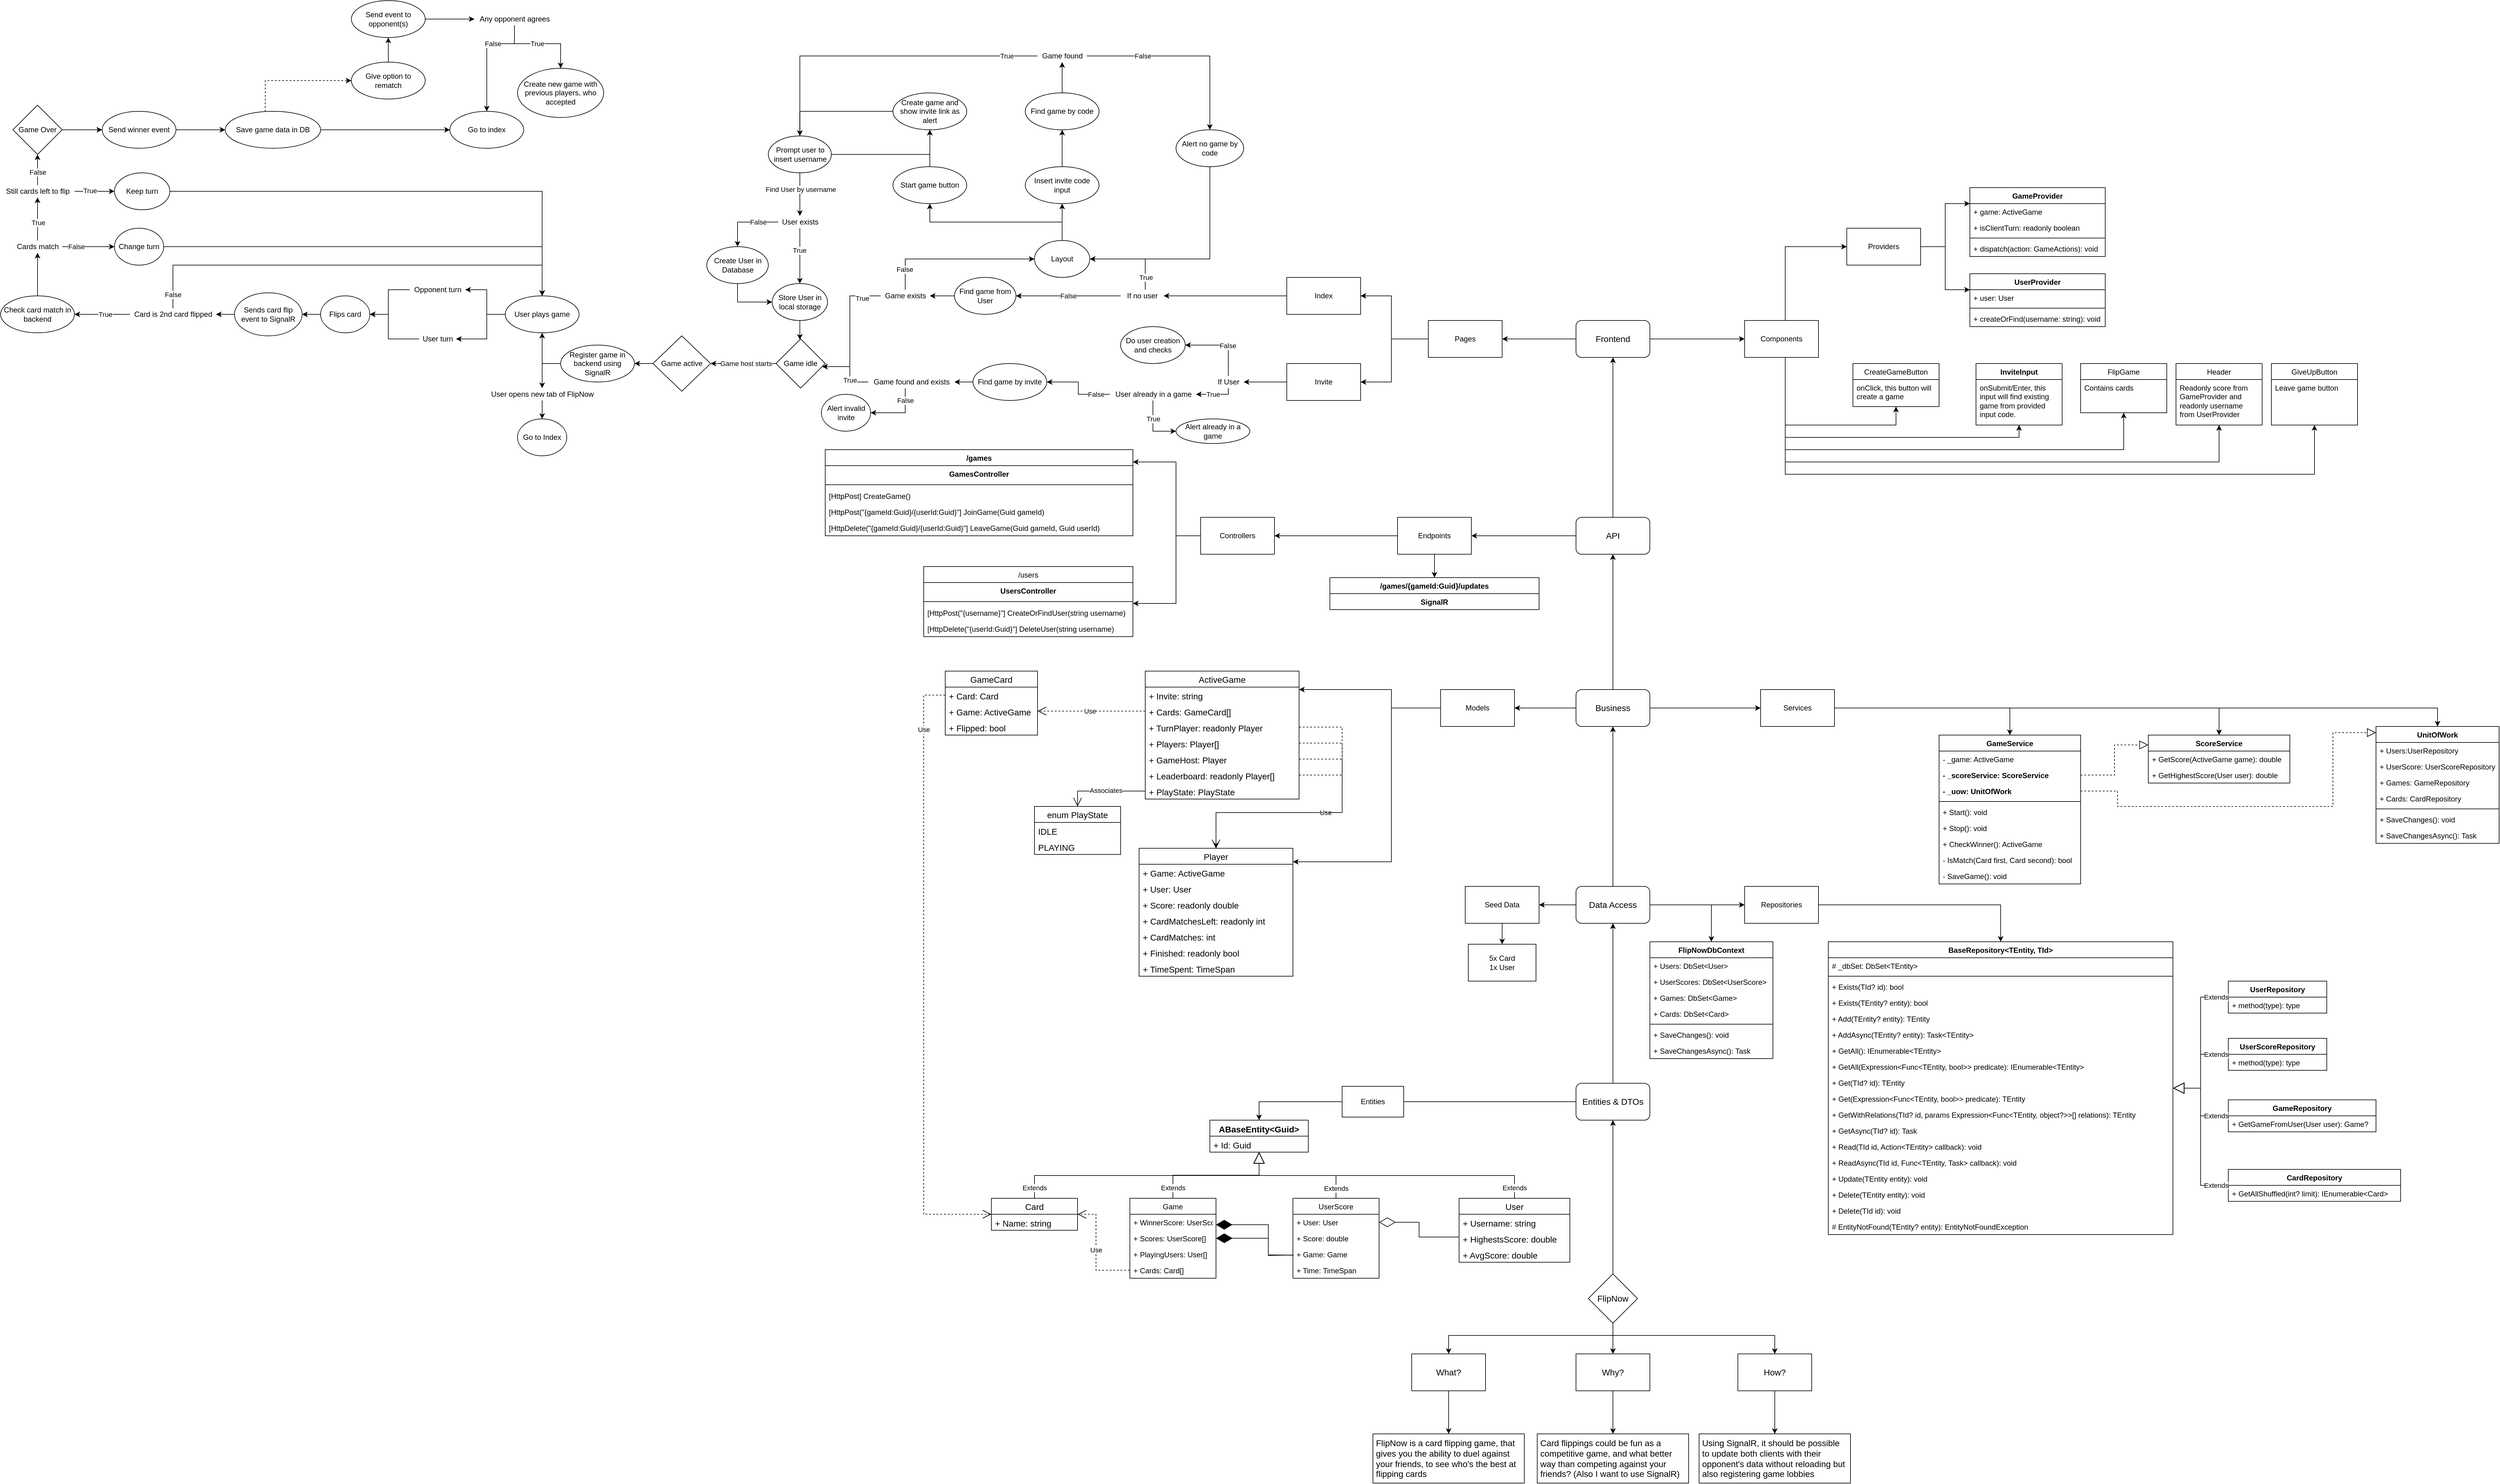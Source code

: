 <mxfile version="16.5.1" type="device"><diagram id="bLvxKrMpORe7aQ-tWuLp" name="Page-1"><mxGraphModel dx="4098" dy="2001" grid="1" gridSize="10" guides="1" tooltips="1" connect="1" arrows="1" fold="1" page="0" pageScale="1" pageWidth="827" pageHeight="1169" math="0" shadow="0"><root><mxCell id="0"/><mxCell id="1" parent="0"/><mxCell id="ZLtB1Bo7ZtcmUsLtzGa--14" value="" style="edgeStyle=orthogonalEdgeStyle;rounded=0;orthogonalLoop=1;jettySize=auto;html=1;fontSize=14;" parent="1" source="ZLtB1Bo7ZtcmUsLtzGa--2" target="ZLtB1Bo7ZtcmUsLtzGa--4" edge="1"><mxGeometry relative="1" as="geometry"/></mxCell><mxCell id="ZLtB1Bo7ZtcmUsLtzGa--158" style="edgeStyle=orthogonalEdgeStyle;rounded=0;orthogonalLoop=1;jettySize=auto;html=1;entryX=0;entryY=0.5;entryDx=0;entryDy=0;" parent="1" source="ZLtB1Bo7ZtcmUsLtzGa--2" target="ZLtB1Bo7ZtcmUsLtzGa--108" edge="1"><mxGeometry relative="1" as="geometry"/></mxCell><mxCell id="ZLtB1Bo7ZtcmUsLtzGa--160" style="edgeStyle=orthogonalEdgeStyle;rounded=0;orthogonalLoop=1;jettySize=auto;html=1;entryX=0.5;entryY=0;entryDx=0;entryDy=0;" parent="1" source="ZLtB1Bo7ZtcmUsLtzGa--2" target="ZLtB1Bo7ZtcmUsLtzGa--111" edge="1"><mxGeometry relative="1" as="geometry"><Array as="points"><mxPoint x="240" y="360"/></Array></mxGeometry></mxCell><mxCell id="ZLtB1Bo7ZtcmUsLtzGa--161" style="edgeStyle=orthogonalEdgeStyle;rounded=0;orthogonalLoop=1;jettySize=auto;html=1;entryX=1;entryY=0.5;entryDx=0;entryDy=0;" parent="1" source="ZLtB1Bo7ZtcmUsLtzGa--2" target="ZLtB1Bo7ZtcmUsLtzGa--109" edge="1"><mxGeometry relative="1" as="geometry"/></mxCell><mxCell id="ZLtB1Bo7ZtcmUsLtzGa--2" value="Data Access" style="rounded=1;whiteSpace=wrap;html=1;fontSize=14;" parent="1" vertex="1"><mxGeometry x="20" y="330" width="120" height="60" as="geometry"/></mxCell><mxCell id="ZLtB1Bo7ZtcmUsLtzGa--13" value="" style="edgeStyle=orthogonalEdgeStyle;rounded=0;orthogonalLoop=1;jettySize=auto;html=1;fontSize=14;" parent="1" source="ZLtB1Bo7ZtcmUsLtzGa--3" target="ZLtB1Bo7ZtcmUsLtzGa--2" edge="1"><mxGeometry relative="1" as="geometry"/></mxCell><mxCell id="ZLtB1Bo7ZtcmUsLtzGa--57" style="edgeStyle=orthogonalEdgeStyle;rounded=0;orthogonalLoop=1;jettySize=auto;html=1;entryX=0.5;entryY=0;entryDx=0;entryDy=0;fontSize=14;startArrow=none;" parent="1" source="ZLtB1Bo7ZtcmUsLtzGa--106" target="ZLtB1Bo7ZtcmUsLtzGa--52" edge="1"><mxGeometry relative="1" as="geometry"><Array as="points"><mxPoint x="-495" y="680"/></Array></mxGeometry></mxCell><mxCell id="ZLtB1Bo7ZtcmUsLtzGa--3" value="Entities &amp;amp; DTOs" style="rounded=1;whiteSpace=wrap;html=1;fontSize=14;" parent="1" vertex="1"><mxGeometry x="20" y="650" width="120" height="60" as="geometry"/></mxCell><mxCell id="ZLtB1Bo7ZtcmUsLtzGa--15" style="edgeStyle=orthogonalEdgeStyle;rounded=0;orthogonalLoop=1;jettySize=auto;html=1;fontSize=14;" parent="1" source="ZLtB1Bo7ZtcmUsLtzGa--4" target="ZLtB1Bo7ZtcmUsLtzGa--6" edge="1"><mxGeometry relative="1" as="geometry"><mxPoint x="80.0" y="590" as="targetPoint"/></mxGeometry></mxCell><mxCell id="Cnc--QVBHCKzw0toArqK-55" style="edgeStyle=orthogonalEdgeStyle;rounded=0;orthogonalLoop=1;jettySize=auto;html=1;" parent="1" source="ZLtB1Bo7ZtcmUsLtzGa--4" target="Cnc--QVBHCKzw0toArqK-54" edge="1"><mxGeometry relative="1" as="geometry"/></mxCell><mxCell id="Cnc--QVBHCKzw0toArqK-122" value="" style="edgeStyle=orthogonalEdgeStyle;rounded=0;orthogonalLoop=1;jettySize=auto;html=1;" parent="1" source="ZLtB1Bo7ZtcmUsLtzGa--4" target="Cnc--QVBHCKzw0toArqK-72" edge="1"><mxGeometry relative="1" as="geometry"/></mxCell><mxCell id="ZLtB1Bo7ZtcmUsLtzGa--4" value="Business" style="rounded=1;whiteSpace=wrap;html=1;fontSize=14;" parent="1" vertex="1"><mxGeometry x="20" y="10" width="120" height="60" as="geometry"/></mxCell><mxCell id="ZLtB1Bo7ZtcmUsLtzGa--16" value="" style="edgeStyle=orthogonalEdgeStyle;rounded=0;orthogonalLoop=1;jettySize=auto;html=1;fontSize=14;" parent="1" source="ZLtB1Bo7ZtcmUsLtzGa--6" target="ZLtB1Bo7ZtcmUsLtzGa--7" edge="1"><mxGeometry relative="1" as="geometry"/></mxCell><mxCell id="Cnc--QVBHCKzw0toArqK-31" style="edgeStyle=orthogonalEdgeStyle;rounded=0;orthogonalLoop=1;jettySize=auto;html=1;" parent="1" source="ZLtB1Bo7ZtcmUsLtzGa--6" target="Cnc--QVBHCKzw0toArqK-29" edge="1"><mxGeometry relative="1" as="geometry"/></mxCell><mxCell id="ZLtB1Bo7ZtcmUsLtzGa--6" value="API" style="rounded=1;whiteSpace=wrap;html=1;fontSize=14;" parent="1" vertex="1"><mxGeometry x="20" y="-270" width="120" height="60" as="geometry"/></mxCell><mxCell id="Cnc--QVBHCKzw0toArqK-182" style="edgeStyle=orthogonalEdgeStyle;rounded=0;orthogonalLoop=1;jettySize=auto;html=1;" parent="1" source="ZLtB1Bo7ZtcmUsLtzGa--7" target="Cnc--QVBHCKzw0toArqK-35" edge="1"><mxGeometry relative="1" as="geometry"/></mxCell><mxCell id="Cnc--QVBHCKzw0toArqK-322" style="edgeStyle=orthogonalEdgeStyle;rounded=0;orthogonalLoop=1;jettySize=auto;html=1;" parent="1" source="ZLtB1Bo7ZtcmUsLtzGa--7" target="Cnc--QVBHCKzw0toArqK-38" edge="1"><mxGeometry relative="1" as="geometry"/></mxCell><mxCell id="ZLtB1Bo7ZtcmUsLtzGa--7" value="Frontend" style="rounded=1;whiteSpace=wrap;html=1;fontSize=14;" parent="1" vertex="1"><mxGeometry x="20" y="-590" width="120" height="60" as="geometry"/></mxCell><mxCell id="ZLtB1Bo7ZtcmUsLtzGa--12" value="" style="edgeStyle=orthogonalEdgeStyle;rounded=0;orthogonalLoop=1;jettySize=auto;html=1;fontSize=14;" parent="1" source="ZLtB1Bo7ZtcmUsLtzGa--8" target="ZLtB1Bo7ZtcmUsLtzGa--3" edge="1"><mxGeometry relative="1" as="geometry"/></mxCell><mxCell id="ZLtB1Bo7ZtcmUsLtzGa--26" style="edgeStyle=orthogonalEdgeStyle;rounded=0;orthogonalLoop=1;jettySize=auto;html=1;entryX=0.5;entryY=0;entryDx=0;entryDy=0;fontSize=14;" parent="1" source="ZLtB1Bo7ZtcmUsLtzGa--8" target="ZLtB1Bo7ZtcmUsLtzGa--18" edge="1"><mxGeometry relative="1" as="geometry"/></mxCell><mxCell id="ZLtB1Bo7ZtcmUsLtzGa--27" style="edgeStyle=orthogonalEdgeStyle;rounded=0;orthogonalLoop=1;jettySize=auto;html=1;entryX=0.5;entryY=0;entryDx=0;entryDy=0;fontSize=14;" parent="1" source="ZLtB1Bo7ZtcmUsLtzGa--8" target="ZLtB1Bo7ZtcmUsLtzGa--17" edge="1"><mxGeometry relative="1" as="geometry"><Array as="points"><mxPoint x="80" y="1060"/><mxPoint x="-187" y="1060"/></Array></mxGeometry></mxCell><mxCell id="ZLtB1Bo7ZtcmUsLtzGa--28" style="edgeStyle=orthogonalEdgeStyle;rounded=0;orthogonalLoop=1;jettySize=auto;html=1;entryX=0.5;entryY=0;entryDx=0;entryDy=0;fontSize=14;" parent="1" source="ZLtB1Bo7ZtcmUsLtzGa--8" target="ZLtB1Bo7ZtcmUsLtzGa--19" edge="1"><mxGeometry relative="1" as="geometry"><Array as="points"><mxPoint x="80" y="1060"/><mxPoint x="343" y="1060"/></Array></mxGeometry></mxCell><mxCell id="ZLtB1Bo7ZtcmUsLtzGa--8" value="FlipNow" style="rhombus;whiteSpace=wrap;html=1;fontSize=14;" parent="1" vertex="1"><mxGeometry x="40" y="960" width="80" height="80" as="geometry"/></mxCell><mxCell id="ZLtB1Bo7ZtcmUsLtzGa--30" value="" style="edgeStyle=orthogonalEdgeStyle;rounded=0;orthogonalLoop=1;jettySize=auto;html=1;fontSize=14;" parent="1" source="ZLtB1Bo7ZtcmUsLtzGa--17" target="ZLtB1Bo7ZtcmUsLtzGa--29" edge="1"><mxGeometry relative="1" as="geometry"/></mxCell><mxCell id="ZLtB1Bo7ZtcmUsLtzGa--17" value="What?" style="whiteSpace=wrap;html=1;fontSize=14;" parent="1" vertex="1"><mxGeometry x="-247" y="1090" width="120" height="60" as="geometry"/></mxCell><mxCell id="ZLtB1Bo7ZtcmUsLtzGa--32" value="" style="edgeStyle=orthogonalEdgeStyle;rounded=0;orthogonalLoop=1;jettySize=auto;html=1;fontSize=14;" parent="1" source="ZLtB1Bo7ZtcmUsLtzGa--18" target="ZLtB1Bo7ZtcmUsLtzGa--31" edge="1"><mxGeometry relative="1" as="geometry"/></mxCell><mxCell id="ZLtB1Bo7ZtcmUsLtzGa--18" value="Why?" style="whiteSpace=wrap;html=1;fontSize=14;" parent="1" vertex="1"><mxGeometry x="20" y="1090" width="120" height="60" as="geometry"/></mxCell><mxCell id="ZLtB1Bo7ZtcmUsLtzGa--34" value="" style="edgeStyle=orthogonalEdgeStyle;rounded=0;orthogonalLoop=1;jettySize=auto;html=1;fontSize=14;" parent="1" source="ZLtB1Bo7ZtcmUsLtzGa--19" target="ZLtB1Bo7ZtcmUsLtzGa--33" edge="1"><mxGeometry relative="1" as="geometry"/></mxCell><mxCell id="ZLtB1Bo7ZtcmUsLtzGa--19" value="How?" style="whiteSpace=wrap;html=1;fontSize=14;" parent="1" vertex="1"><mxGeometry x="283" y="1090" width="120" height="60" as="geometry"/></mxCell><mxCell id="ZLtB1Bo7ZtcmUsLtzGa--29" value="&lt;div&gt;FlipNow is a card flipping game, that gives you the ability to duel against your friends, to see who's the best at flipping cards&lt;/div&gt;" style="whiteSpace=wrap;html=1;fontSize=14;align=left;spacingLeft=3;" parent="1" vertex="1"><mxGeometry x="-310" y="1220" width="246" height="80" as="geometry"/></mxCell><mxCell id="ZLtB1Bo7ZtcmUsLtzGa--31" value="Card flippings could be fun as a competitive game, and what better way than competing against your friends? (Also I want to use SignalR)" style="whiteSpace=wrap;html=1;fontSize=14;align=left;spacingLeft=3;" parent="1" vertex="1"><mxGeometry x="-43" y="1220" width="246" height="80" as="geometry"/></mxCell><mxCell id="ZLtB1Bo7ZtcmUsLtzGa--33" value="Using SignalR, it should be possible to update both clients with their opponent's data without reloading but also registering game lobbies" style="whiteSpace=wrap;html=1;fontSize=14;align=left;spacingLeft=3;spacingRight=3;" parent="1" vertex="1"><mxGeometry x="220" y="1220" width="246" height="80" as="geometry"/></mxCell><mxCell id="ZLtB1Bo7ZtcmUsLtzGa--35" value="ActiveGame" style="swimlane;fontStyle=0;childLayout=stackLayout;horizontal=1;startSize=26;fillColor=none;horizontalStack=0;resizeParent=1;resizeParentMax=0;resizeLast=0;collapsible=1;marginBottom=0;fontSize=14;" parent="1" vertex="1"><mxGeometry x="-680" y="-20" width="250" height="208" as="geometry"/></mxCell><mxCell id="ZLtB1Bo7ZtcmUsLtzGa--36" value="+ Invite: string" style="text;strokeColor=none;fillColor=none;align=left;verticalAlign=top;spacingLeft=4;spacingRight=4;overflow=hidden;rotatable=0;points=[[0,0.5],[1,0.5]];portConstraint=eastwest;fontSize=14;" parent="ZLtB1Bo7ZtcmUsLtzGa--35" vertex="1"><mxGeometry y="26" width="250" height="26" as="geometry"/></mxCell><mxCell id="ZLtB1Bo7ZtcmUsLtzGa--37" value="+ Cards: GameCard[]" style="text;strokeColor=none;fillColor=none;align=left;verticalAlign=top;spacingLeft=4;spacingRight=4;overflow=hidden;rotatable=0;points=[[0,0.5],[1,0.5]];portConstraint=eastwest;fontSize=14;" parent="ZLtB1Bo7ZtcmUsLtzGa--35" vertex="1"><mxGeometry y="52" width="250" height="26" as="geometry"/></mxCell><mxCell id="ZLtB1Bo7ZtcmUsLtzGa--197" value="+ TurnPlayer: readonly Player" style="text;strokeColor=none;fillColor=none;align=left;verticalAlign=top;spacingLeft=4;spacingRight=4;overflow=hidden;rotatable=0;points=[[0,0.5],[1,0.5]];portConstraint=eastwest;fontSize=14;" parent="ZLtB1Bo7ZtcmUsLtzGa--35" vertex="1"><mxGeometry y="78" width="250" height="26" as="geometry"/></mxCell><mxCell id="Cnc--QVBHCKzw0toArqK-303" value="+ Players: Player[]" style="text;strokeColor=none;fillColor=none;align=left;verticalAlign=top;spacingLeft=4;spacingRight=4;overflow=hidden;rotatable=0;points=[[0,0.5],[1,0.5]];portConstraint=eastwest;fontSize=14;" parent="ZLtB1Bo7ZtcmUsLtzGa--35" vertex="1"><mxGeometry y="104" width="250" height="26" as="geometry"/></mxCell><mxCell id="ZLtB1Bo7ZtcmUsLtzGa--73" value="+ GameHost: Player" style="text;strokeColor=none;fillColor=none;align=left;verticalAlign=top;spacingLeft=4;spacingRight=4;overflow=hidden;rotatable=0;points=[[0,0.5],[1,0.5]];portConstraint=eastwest;fontSize=14;" parent="ZLtB1Bo7ZtcmUsLtzGa--35" vertex="1"><mxGeometry y="130" width="250" height="26" as="geometry"/></mxCell><mxCell id="ZLtB1Bo7ZtcmUsLtzGa--38" value="+ Leaderboard: readonly Player[]" style="text;strokeColor=none;fillColor=none;align=left;verticalAlign=top;spacingLeft=4;spacingRight=4;overflow=hidden;rotatable=0;points=[[0,0.5],[1,0.5]];portConstraint=eastwest;fontSize=14;" parent="ZLtB1Bo7ZtcmUsLtzGa--35" vertex="1"><mxGeometry y="156" width="250" height="26" as="geometry"/></mxCell><mxCell id="ZLtB1Bo7ZtcmUsLtzGa--59" value="+ PlayState: PlayState" style="text;strokeColor=none;fillColor=none;align=left;verticalAlign=top;spacingLeft=4;spacingRight=4;overflow=hidden;rotatable=0;points=[[0,0.5],[1,0.5]];portConstraint=eastwest;fontSize=14;" parent="ZLtB1Bo7ZtcmUsLtzGa--35" vertex="1"><mxGeometry y="182" width="250" height="26" as="geometry"/></mxCell><mxCell id="ZLtB1Bo7ZtcmUsLtzGa--39" value="Card" style="swimlane;fontStyle=0;childLayout=stackLayout;horizontal=1;startSize=26;fillColor=none;horizontalStack=0;resizeParent=1;resizeParentMax=0;resizeLast=0;collapsible=1;marginBottom=0;fontSize=14;" parent="1" vertex="1"><mxGeometry x="-930" y="837" width="140" height="52" as="geometry"/></mxCell><mxCell id="ZLtB1Bo7ZtcmUsLtzGa--40" value="+ Name: string" style="text;strokeColor=none;fillColor=none;align=left;verticalAlign=top;spacingLeft=4;spacingRight=4;overflow=hidden;rotatable=0;points=[[0,0.5],[1,0.5]];portConstraint=eastwest;fontSize=14;" parent="ZLtB1Bo7ZtcmUsLtzGa--39" vertex="1"><mxGeometry y="26" width="140" height="26" as="geometry"/></mxCell><mxCell id="ZLtB1Bo7ZtcmUsLtzGa--47" value="User" style="swimlane;fontStyle=0;childLayout=stackLayout;horizontal=1;startSize=26;fillColor=none;horizontalStack=0;resizeParent=1;resizeParentMax=0;resizeLast=0;collapsible=1;marginBottom=0;fontSize=14;" parent="1" vertex="1"><mxGeometry x="-170" y="837" width="180" height="104" as="geometry"/></mxCell><mxCell id="ZLtB1Bo7ZtcmUsLtzGa--48" value="+ Username: string" style="text;strokeColor=none;fillColor=none;align=left;verticalAlign=top;spacingLeft=4;spacingRight=4;overflow=hidden;rotatable=0;points=[[0,0.5],[1,0.5]];portConstraint=eastwest;fontSize=14;" parent="ZLtB1Bo7ZtcmUsLtzGa--47" vertex="1"><mxGeometry y="26" width="180" height="26" as="geometry"/></mxCell><mxCell id="ZLtB1Bo7ZtcmUsLtzGa--49" value="+ HighestsScore: double" style="text;strokeColor=none;fillColor=none;align=left;verticalAlign=top;spacingLeft=4;spacingRight=4;overflow=hidden;rotatable=0;points=[[0,0.5],[1,0.5]];portConstraint=eastwest;fontSize=14;" parent="ZLtB1Bo7ZtcmUsLtzGa--47" vertex="1"><mxGeometry y="52" width="180" height="26" as="geometry"/></mxCell><mxCell id="ZLtB1Bo7ZtcmUsLtzGa--50" value="+ AvgScore: double" style="text;strokeColor=none;fillColor=none;align=left;verticalAlign=top;spacingLeft=4;spacingRight=4;overflow=hidden;rotatable=0;points=[[0,0.5],[1,0.5]];portConstraint=eastwest;fontSize=14;" parent="ZLtB1Bo7ZtcmUsLtzGa--47" vertex="1"><mxGeometry y="78" width="180" height="26" as="geometry"/></mxCell><mxCell id="ZLtB1Bo7ZtcmUsLtzGa--52" value="ABaseEntity&lt;Guid&gt;" style="swimlane;fontStyle=1;align=center;verticalAlign=top;childLayout=stackLayout;horizontal=1;startSize=26;horizontalStack=0;resizeParent=1;resizeParentMax=0;resizeLast=0;collapsible=1;marginBottom=0;fontSize=14;" parent="1" vertex="1"><mxGeometry x="-575" y="710" width="160" height="52" as="geometry"/></mxCell><mxCell id="ZLtB1Bo7ZtcmUsLtzGa--53" value="+ Id: Guid" style="text;strokeColor=none;fillColor=none;align=left;verticalAlign=top;spacingLeft=4;spacingRight=4;overflow=hidden;rotatable=0;points=[[0,0.5],[1,0.5]];portConstraint=eastwest;fontSize=14;" parent="ZLtB1Bo7ZtcmUsLtzGa--52" vertex="1"><mxGeometry y="26" width="160" height="26" as="geometry"/></mxCell><mxCell id="ZLtB1Bo7ZtcmUsLtzGa--60" value="Player" style="swimlane;fontStyle=0;childLayout=stackLayout;horizontal=1;startSize=26;fillColor=none;horizontalStack=0;resizeParent=1;resizeParentMax=0;resizeLast=0;collapsible=1;marginBottom=0;fontSize=14;" parent="1" vertex="1"><mxGeometry x="-690" y="268" width="250" height="208" as="geometry"/></mxCell><mxCell id="ZLtB1Bo7ZtcmUsLtzGa--61" value="+ Game: ActiveGame" style="text;strokeColor=none;fillColor=none;align=left;verticalAlign=top;spacingLeft=4;spacingRight=4;overflow=hidden;rotatable=0;points=[[0,0.5],[1,0.5]];portConstraint=eastwest;fontSize=14;" parent="ZLtB1Bo7ZtcmUsLtzGa--60" vertex="1"><mxGeometry y="26" width="250" height="26" as="geometry"/></mxCell><mxCell id="ZLtB1Bo7ZtcmUsLtzGa--62" value="+ User: User" style="text;strokeColor=none;fillColor=none;align=left;verticalAlign=top;spacingLeft=4;spacingRight=4;overflow=hidden;rotatable=0;points=[[0,0.5],[1,0.5]];portConstraint=eastwest;fontSize=14;" parent="ZLtB1Bo7ZtcmUsLtzGa--60" vertex="1"><mxGeometry y="52" width="250" height="26" as="geometry"/></mxCell><mxCell id="ZLtB1Bo7ZtcmUsLtzGa--63" value="+ Score: readonly double" style="text;strokeColor=none;fillColor=none;align=left;verticalAlign=top;spacingLeft=4;spacingRight=4;overflow=hidden;rotatable=0;points=[[0,0.5],[1,0.5]];portConstraint=eastwest;fontSize=14;" parent="ZLtB1Bo7ZtcmUsLtzGa--60" vertex="1"><mxGeometry y="78" width="250" height="26" as="geometry"/></mxCell><mxCell id="ZLtB1Bo7ZtcmUsLtzGa--68" value="+ CardMatchesLeft: readonly int" style="text;strokeColor=none;fillColor=none;align=left;verticalAlign=top;spacingLeft=4;spacingRight=4;overflow=hidden;rotatable=0;points=[[0,0.5],[1,0.5]];portConstraint=eastwest;fontSize=14;" parent="ZLtB1Bo7ZtcmUsLtzGa--60" vertex="1"><mxGeometry y="104" width="250" height="26" as="geometry"/></mxCell><mxCell id="ZLtB1Bo7ZtcmUsLtzGa--69" value="+ CardMatches: int" style="text;strokeColor=none;fillColor=none;align=left;verticalAlign=top;spacingLeft=4;spacingRight=4;overflow=hidden;rotatable=0;points=[[0,0.5],[1,0.5]];portConstraint=eastwest;fontSize=14;" parent="ZLtB1Bo7ZtcmUsLtzGa--60" vertex="1"><mxGeometry y="130" width="250" height="26" as="geometry"/></mxCell><mxCell id="ZLtB1Bo7ZtcmUsLtzGa--71" value="+ Finished: readonly bool" style="text;strokeColor=none;fillColor=none;align=left;verticalAlign=top;spacingLeft=4;spacingRight=4;overflow=hidden;rotatable=0;points=[[0,0.5],[1,0.5]];portConstraint=eastwest;fontSize=14;" parent="ZLtB1Bo7ZtcmUsLtzGa--60" vertex="1"><mxGeometry y="156" width="250" height="26" as="geometry"/></mxCell><mxCell id="ZLtB1Bo7ZtcmUsLtzGa--70" value="+ TimeSpent: TimeSpan" style="text;strokeColor=none;fillColor=none;align=left;verticalAlign=top;spacingLeft=4;spacingRight=4;overflow=hidden;rotatable=0;points=[[0,0.5],[1,0.5]];portConstraint=eastwest;fontSize=14;" parent="ZLtB1Bo7ZtcmUsLtzGa--60" vertex="1"><mxGeometry y="182" width="250" height="26" as="geometry"/></mxCell><mxCell id="ZLtB1Bo7ZtcmUsLtzGa--64" value="enum PlayState" style="swimlane;fontStyle=0;childLayout=stackLayout;horizontal=1;startSize=26;fillColor=none;horizontalStack=0;resizeParent=1;resizeParentMax=0;resizeLast=0;collapsible=1;marginBottom=0;fontSize=14;" parent="1" vertex="1"><mxGeometry x="-860" y="200" width="140" height="78" as="geometry"/></mxCell><mxCell id="ZLtB1Bo7ZtcmUsLtzGa--65" value="IDLE" style="text;strokeColor=none;fillColor=none;align=left;verticalAlign=top;spacingLeft=4;spacingRight=4;overflow=hidden;rotatable=0;points=[[0,0.5],[1,0.5]];portConstraint=eastwest;fontSize=14;" parent="ZLtB1Bo7ZtcmUsLtzGa--64" vertex="1"><mxGeometry y="26" width="140" height="26" as="geometry"/></mxCell><mxCell id="ZLtB1Bo7ZtcmUsLtzGa--67" value="PLAYING" style="text;strokeColor=none;fillColor=none;align=left;verticalAlign=top;spacingLeft=4;spacingRight=4;overflow=hidden;rotatable=0;points=[[0,0.5],[1,0.5]];portConstraint=eastwest;fontSize=14;" parent="ZLtB1Bo7ZtcmUsLtzGa--64" vertex="1"><mxGeometry y="52" width="140" height="26" as="geometry"/></mxCell><mxCell id="ZLtB1Bo7ZtcmUsLtzGa--75" value="Extends" style="endArrow=block;endSize=16;endFill=0;html=1;rounded=0;edgeStyle=orthogonalEdgeStyle;" parent="1" source="ZLtB1Bo7ZtcmUsLtzGa--47" target="ZLtB1Bo7ZtcmUsLtzGa--52" edge="1"><mxGeometry x="-0.931" width="160" relative="1" as="geometry"><mxPoint x="-560" y="1180" as="sourcePoint"/><mxPoint x="-400" y="1180" as="targetPoint"/><Array as="points"><mxPoint x="-80" y="800"/><mxPoint x="-495" y="800"/></Array><mxPoint as="offset"/></mxGeometry></mxCell><mxCell id="ZLtB1Bo7ZtcmUsLtzGa--77" value="Extends" style="endArrow=block;endSize=16;endFill=0;html=1;rounded=0;edgeStyle=orthogonalEdgeStyle;" parent="1" source="Cnc--QVBHCKzw0toArqK-73" target="ZLtB1Bo7ZtcmUsLtzGa--52" edge="1"><mxGeometry x="-0.842" width="160" relative="1" as="geometry"><mxPoint x="-680" y="830" as="sourcePoint"/><mxPoint x="-595" y="792" as="targetPoint"/><mxPoint as="offset"/><Array as="points"/></mxGeometry></mxCell><mxCell id="ZLtB1Bo7ZtcmUsLtzGa--80" value="Extends" style="endArrow=block;endSize=16;endFill=0;html=1;rounded=0;exitX=0.5;exitY=0;exitDx=0;exitDy=0;edgeStyle=orthogonalEdgeStyle;" parent="1" source="ZLtB1Bo7ZtcmUsLtzGa--39" target="ZLtB1Bo7ZtcmUsLtzGa--52" edge="1"><mxGeometry x="-0.923" width="160" relative="1" as="geometry"><mxPoint x="-475" y="1278" as="sourcePoint"/><mxPoint x="-760" y="1190" as="targetPoint"/><mxPoint as="offset"/><Array as="points"><mxPoint x="-860" y="800"/><mxPoint x="-495" y="800"/></Array></mxGeometry></mxCell><mxCell id="ZLtB1Bo7ZtcmUsLtzGa--103" value="" style="endArrow=open;endFill=1;endSize=12;html=1;rounded=0;edgeStyle=orthogonalEdgeStyle;entryX=0.5;entryY=0;entryDx=0;entryDy=0;exitX=0;exitY=0.5;exitDx=0;exitDy=0;" parent="1" source="ZLtB1Bo7ZtcmUsLtzGa--59" target="ZLtB1Bo7ZtcmUsLtzGa--64" edge="1"><mxGeometry width="160" relative="1" as="geometry"><mxPoint x="-1100" y="290" as="sourcePoint"/><mxPoint x="-940" y="290" as="targetPoint"/></mxGeometry></mxCell><mxCell id="ZLtB1Bo7ZtcmUsLtzGa--104" value="Associates" style="edgeLabel;html=1;align=center;verticalAlign=middle;resizable=0;points=[];" parent="ZLtB1Bo7ZtcmUsLtzGa--103" vertex="1" connectable="0"><mxGeometry x="0.312" y="-1" relative="1" as="geometry"><mxPoint x="24" as="offset"/></mxGeometry></mxCell><mxCell id="ZLtB1Bo7ZtcmUsLtzGa--106" value="Entities" style="whiteSpace=wrap;html=1;" parent="1" vertex="1"><mxGeometry x="-360" y="655" width="100" height="50" as="geometry"/></mxCell><mxCell id="ZLtB1Bo7ZtcmUsLtzGa--107" value="" style="edgeStyle=orthogonalEdgeStyle;rounded=0;orthogonalLoop=1;jettySize=auto;html=1;entryX=1;entryY=0.5;entryDx=0;entryDy=0;fontSize=14;endArrow=none;" parent="1" source="ZLtB1Bo7ZtcmUsLtzGa--3" target="ZLtB1Bo7ZtcmUsLtzGa--106" edge="1"><mxGeometry relative="1" as="geometry"><mxPoint x="20" y="680" as="sourcePoint"/><mxPoint x="-615" y="710" as="targetPoint"/><Array as="points"/></mxGeometry></mxCell><mxCell id="ZLtB1Bo7ZtcmUsLtzGa--159" style="edgeStyle=orthogonalEdgeStyle;rounded=0;orthogonalLoop=1;jettySize=auto;html=1;entryX=0.5;entryY=0;entryDx=0;entryDy=0;" parent="1" source="ZLtB1Bo7ZtcmUsLtzGa--108" target="ZLtB1Bo7ZtcmUsLtzGa--121" edge="1"><mxGeometry relative="1" as="geometry"><Array as="points"><mxPoint x="710" y="360"/></Array></mxGeometry></mxCell><mxCell id="ZLtB1Bo7ZtcmUsLtzGa--108" value="Repositories" style="whiteSpace=wrap;html=1;" parent="1" vertex="1"><mxGeometry x="294" y="330" width="120" height="60" as="geometry"/></mxCell><mxCell id="ZLtB1Bo7ZtcmUsLtzGa--190" value="" style="edgeStyle=orthogonalEdgeStyle;rounded=0;orthogonalLoop=1;jettySize=auto;html=1;" parent="1" source="ZLtB1Bo7ZtcmUsLtzGa--109" target="ZLtB1Bo7ZtcmUsLtzGa--189" edge="1"><mxGeometry relative="1" as="geometry"/></mxCell><mxCell id="ZLtB1Bo7ZtcmUsLtzGa--109" value="Seed Data" style="whiteSpace=wrap;html=1;" parent="1" vertex="1"><mxGeometry x="-160" y="330" width="120" height="60" as="geometry"/></mxCell><mxCell id="ZLtB1Bo7ZtcmUsLtzGa--111" value="FlipNowDbContext" style="swimlane;fontStyle=1;align=center;verticalAlign=top;childLayout=stackLayout;horizontal=1;startSize=26;horizontalStack=0;resizeParent=1;resizeParentMax=0;resizeLast=0;collapsible=1;marginBottom=0;" parent="1" vertex="1"><mxGeometry x="140" y="420" width="200" height="190" as="geometry"/></mxCell><mxCell id="ZLtB1Bo7ZtcmUsLtzGa--115" value="+ Users: DbSet&lt;User&gt;" style="text;strokeColor=none;fillColor=none;align=left;verticalAlign=top;spacingLeft=4;spacingRight=4;overflow=hidden;rotatable=0;points=[[0,0.5],[1,0.5]];portConstraint=eastwest;" parent="ZLtB1Bo7ZtcmUsLtzGa--111" vertex="1"><mxGeometry y="26" width="200" height="26" as="geometry"/></mxCell><mxCell id="ZLtB1Bo7ZtcmUsLtzGa--117" value="+ UserScores: DbSet&lt;UserScore&gt;" style="text;strokeColor=none;fillColor=none;align=left;verticalAlign=top;spacingLeft=4;spacingRight=4;overflow=hidden;rotatable=0;points=[[0,0.5],[1,0.5]];portConstraint=eastwest;" parent="ZLtB1Bo7ZtcmUsLtzGa--111" vertex="1"><mxGeometry y="52" width="200" height="26" as="geometry"/></mxCell><mxCell id="ZLtB1Bo7ZtcmUsLtzGa--118" value="+ Games: DbSet&lt;Game&gt;" style="text;strokeColor=none;fillColor=none;align=left;verticalAlign=top;spacingLeft=4;spacingRight=4;overflow=hidden;rotatable=0;points=[[0,0.5],[1,0.5]];portConstraint=eastwest;" parent="ZLtB1Bo7ZtcmUsLtzGa--111" vertex="1"><mxGeometry y="78" width="200" height="26" as="geometry"/></mxCell><mxCell id="ZLtB1Bo7ZtcmUsLtzGa--112" value="+ Cards: DbSet&lt;Card&gt;" style="text;strokeColor=none;fillColor=none;align=left;verticalAlign=top;spacingLeft=4;spacingRight=4;overflow=hidden;rotatable=0;points=[[0,0.5],[1,0.5]];portConstraint=eastwest;" parent="ZLtB1Bo7ZtcmUsLtzGa--111" vertex="1"><mxGeometry y="104" width="200" height="26" as="geometry"/></mxCell><mxCell id="ZLtB1Bo7ZtcmUsLtzGa--113" value="" style="line;strokeWidth=1;fillColor=none;align=left;verticalAlign=middle;spacingTop=-1;spacingLeft=3;spacingRight=3;rotatable=0;labelPosition=right;points=[];portConstraint=eastwest;" parent="ZLtB1Bo7ZtcmUsLtzGa--111" vertex="1"><mxGeometry y="130" width="200" height="8" as="geometry"/></mxCell><mxCell id="ZLtB1Bo7ZtcmUsLtzGa--114" value="+ SaveChanges(): void" style="text;strokeColor=none;fillColor=none;align=left;verticalAlign=top;spacingLeft=4;spacingRight=4;overflow=hidden;rotatable=0;points=[[0,0.5],[1,0.5]];portConstraint=eastwest;" parent="ZLtB1Bo7ZtcmUsLtzGa--111" vertex="1"><mxGeometry y="138" width="200" height="26" as="geometry"/></mxCell><mxCell id="ZLtB1Bo7ZtcmUsLtzGa--120" value="+ SaveChangesAsync(): Task" style="text;strokeColor=none;fillColor=none;align=left;verticalAlign=top;spacingLeft=4;spacingRight=4;overflow=hidden;rotatable=0;points=[[0,0.5],[1,0.5]];portConstraint=eastwest;" parent="ZLtB1Bo7ZtcmUsLtzGa--111" vertex="1"><mxGeometry y="164" width="200" height="26" as="geometry"/></mxCell><mxCell id="ZLtB1Bo7ZtcmUsLtzGa--121" value="BaseRepository&lt;TEntity, TId&gt;" style="swimlane;fontStyle=1;align=center;verticalAlign=top;childLayout=stackLayout;horizontal=1;startSize=26;horizontalStack=0;resizeParent=1;resizeParentMax=0;resizeLast=0;collapsible=1;marginBottom=0;" parent="1" vertex="1"><mxGeometry x="430" y="420" width="560" height="476" as="geometry"><mxRectangle x="560" y="227" width="200" height="26" as="alternateBounds"/></mxGeometry></mxCell><mxCell id="ZLtB1Bo7ZtcmUsLtzGa--122" value="# _dbSet: DbSet&lt;TEntity&gt;" style="text;strokeColor=none;fillColor=none;align=left;verticalAlign=top;spacingLeft=4;spacingRight=4;overflow=hidden;rotatable=0;points=[[0,0.5],[1,0.5]];portConstraint=eastwest;" parent="ZLtB1Bo7ZtcmUsLtzGa--121" vertex="1"><mxGeometry y="26" width="560" height="26" as="geometry"/></mxCell><mxCell id="ZLtB1Bo7ZtcmUsLtzGa--123" value="" style="line;strokeWidth=1;fillColor=none;align=left;verticalAlign=middle;spacingTop=-1;spacingLeft=3;spacingRight=3;rotatable=0;labelPosition=right;points=[];portConstraint=eastwest;" parent="ZLtB1Bo7ZtcmUsLtzGa--121" vertex="1"><mxGeometry y="52" width="560" height="8" as="geometry"/></mxCell><mxCell id="ZLtB1Bo7ZtcmUsLtzGa--124" value="+ Exists(TId? id): bool" style="text;strokeColor=none;fillColor=none;align=left;verticalAlign=top;spacingLeft=4;spacingRight=4;overflow=hidden;rotatable=0;points=[[0,0.5],[1,0.5]];portConstraint=eastwest;" parent="ZLtB1Bo7ZtcmUsLtzGa--121" vertex="1"><mxGeometry y="60" width="560" height="26" as="geometry"/></mxCell><mxCell id="ZLtB1Bo7ZtcmUsLtzGa--126" value="+ Exists(TEntity? entity): bool" style="text;strokeColor=none;fillColor=none;align=left;verticalAlign=top;spacingLeft=4;spacingRight=4;overflow=hidden;rotatable=0;points=[[0,0.5],[1,0.5]];portConstraint=eastwest;" parent="ZLtB1Bo7ZtcmUsLtzGa--121" vertex="1"><mxGeometry y="86" width="560" height="26" as="geometry"/></mxCell><mxCell id="ZLtB1Bo7ZtcmUsLtzGa--127" value="+ Add(TEntity? entity): TEntity" style="text;strokeColor=none;fillColor=none;align=left;verticalAlign=top;spacingLeft=4;spacingRight=4;overflow=hidden;rotatable=0;points=[[0,0.5],[1,0.5]];portConstraint=eastwest;" parent="ZLtB1Bo7ZtcmUsLtzGa--121" vertex="1"><mxGeometry y="112" width="560" height="26" as="geometry"/></mxCell><mxCell id="ZLtB1Bo7ZtcmUsLtzGa--128" value="+ AddAsync(TEntity? entity): Task&lt;TEntity&gt;" style="text;strokeColor=none;fillColor=none;align=left;verticalAlign=top;spacingLeft=4;spacingRight=4;overflow=hidden;rotatable=0;points=[[0,0.5],[1,0.5]];portConstraint=eastwest;" parent="ZLtB1Bo7ZtcmUsLtzGa--121" vertex="1"><mxGeometry y="138" width="560" height="26" as="geometry"/></mxCell><mxCell id="ZLtB1Bo7ZtcmUsLtzGa--130" value="+ GetAll(): IEnumerable&lt;TEntity&gt;" style="text;strokeColor=none;fillColor=none;align=left;verticalAlign=top;spacingLeft=4;spacingRight=4;overflow=hidden;rotatable=0;points=[[0,0.5],[1,0.5]];portConstraint=eastwest;" parent="ZLtB1Bo7ZtcmUsLtzGa--121" vertex="1"><mxGeometry y="164" width="560" height="26" as="geometry"/></mxCell><mxCell id="ZLtB1Bo7ZtcmUsLtzGa--129" value="+ GetAll(Expression&lt;Func&lt;TEntity, bool&gt;&gt; predicate): IEnumerable&lt;TEntity&gt;" style="text;strokeColor=none;fillColor=none;align=left;verticalAlign=top;spacingLeft=4;spacingRight=4;overflow=hidden;rotatable=0;points=[[0,0.5],[1,0.5]];portConstraint=eastwest;" parent="ZLtB1Bo7ZtcmUsLtzGa--121" vertex="1"><mxGeometry y="190" width="560" height="26" as="geometry"/></mxCell><mxCell id="ZLtB1Bo7ZtcmUsLtzGa--132" value="+ Get(TId? id): TEntity" style="text;strokeColor=none;fillColor=none;align=left;verticalAlign=top;spacingLeft=4;spacingRight=4;overflow=hidden;rotatable=0;points=[[0,0.5],[1,0.5]];portConstraint=eastwest;" parent="ZLtB1Bo7ZtcmUsLtzGa--121" vertex="1"><mxGeometry y="216" width="560" height="26" as="geometry"/></mxCell><mxCell id="ZLtB1Bo7ZtcmUsLtzGa--131" value="+ Get(Expression&lt;Func&lt;TEntity, bool&gt;&gt; predicate): TEntity" style="text;strokeColor=none;fillColor=none;align=left;verticalAlign=top;spacingLeft=4;spacingRight=4;overflow=hidden;rotatable=0;points=[[0,0.5],[1,0.5]];portConstraint=eastwest;" parent="ZLtB1Bo7ZtcmUsLtzGa--121" vertex="1"><mxGeometry y="242" width="560" height="26" as="geometry"/></mxCell><mxCell id="ZLtB1Bo7ZtcmUsLtzGa--134" value="+ GetWithRelations(TId? id, params Expression&lt;Func&lt;TEntity, object?&gt;&gt;[] relations): TEntity" style="text;strokeColor=none;fillColor=none;align=left;verticalAlign=top;spacingLeft=4;spacingRight=4;overflow=hidden;rotatable=0;points=[[0,0.5],[1,0.5]];portConstraint=eastwest;" parent="ZLtB1Bo7ZtcmUsLtzGa--121" vertex="1"><mxGeometry y="268" width="560" height="26" as="geometry"/></mxCell><mxCell id="ZLtB1Bo7ZtcmUsLtzGa--133" value="+ GetAsync(TId? id): Task" style="text;strokeColor=none;fillColor=none;align=left;verticalAlign=top;spacingLeft=4;spacingRight=4;overflow=hidden;rotatable=0;points=[[0,0.5],[1,0.5]];portConstraint=eastwest;" parent="ZLtB1Bo7ZtcmUsLtzGa--121" vertex="1"><mxGeometry y="294" width="560" height="26" as="geometry"/></mxCell><mxCell id="ZLtB1Bo7ZtcmUsLtzGa--136" value="+ Read(TId id, Action&lt;TEntity&gt; callback): void" style="text;strokeColor=none;fillColor=none;align=left;verticalAlign=top;spacingLeft=4;spacingRight=4;overflow=hidden;rotatable=0;points=[[0,0.5],[1,0.5]];portConstraint=eastwest;" parent="ZLtB1Bo7ZtcmUsLtzGa--121" vertex="1"><mxGeometry y="320" width="560" height="26" as="geometry"/></mxCell><mxCell id="ZLtB1Bo7ZtcmUsLtzGa--154" value="+ ReadAsync(TId id, Func&lt;TEntity, Task&gt; callback): void" style="text;strokeColor=none;fillColor=none;align=left;verticalAlign=top;spacingLeft=4;spacingRight=4;overflow=hidden;rotatable=0;points=[[0,0.5],[1,0.5]];portConstraint=eastwest;" parent="ZLtB1Bo7ZtcmUsLtzGa--121" vertex="1"><mxGeometry y="346" width="560" height="26" as="geometry"/></mxCell><mxCell id="ZLtB1Bo7ZtcmUsLtzGa--135" value="+ Update(TEntity entity): void" style="text;strokeColor=none;fillColor=none;align=left;verticalAlign=top;spacingLeft=4;spacingRight=4;overflow=hidden;rotatable=0;points=[[0,0.5],[1,0.5]];portConstraint=eastwest;" parent="ZLtB1Bo7ZtcmUsLtzGa--121" vertex="1"><mxGeometry y="372" width="560" height="26" as="geometry"/></mxCell><mxCell id="ZLtB1Bo7ZtcmUsLtzGa--155" value="+ Delete(TEntity entity): void" style="text;strokeColor=none;fillColor=none;align=left;verticalAlign=top;spacingLeft=4;spacingRight=4;overflow=hidden;rotatable=0;points=[[0,0.5],[1,0.5]];portConstraint=eastwest;" parent="ZLtB1Bo7ZtcmUsLtzGa--121" vertex="1"><mxGeometry y="398" width="560" height="26" as="geometry"/></mxCell><mxCell id="ZLtB1Bo7ZtcmUsLtzGa--157" value="+ Delete(TId id): void" style="text;strokeColor=none;fillColor=none;align=left;verticalAlign=top;spacingLeft=4;spacingRight=4;overflow=hidden;rotatable=0;points=[[0,0.5],[1,0.5]];portConstraint=eastwest;" parent="ZLtB1Bo7ZtcmUsLtzGa--121" vertex="1"><mxGeometry y="424" width="560" height="26" as="geometry"/></mxCell><mxCell id="ZLtB1Bo7ZtcmUsLtzGa--156" value="# EntityNotFound(TEntity? entity): EntityNotFoundException" style="text;strokeColor=none;fillColor=none;align=left;verticalAlign=top;spacingLeft=4;spacingRight=4;overflow=hidden;rotatable=0;points=[[0,0.5],[1,0.5]];portConstraint=eastwest;" parent="ZLtB1Bo7ZtcmUsLtzGa--121" vertex="1"><mxGeometry y="450" width="560" height="26" as="geometry"/></mxCell><mxCell id="ZLtB1Bo7ZtcmUsLtzGa--162" value="UserRepository" style="swimlane;fontStyle=1;align=center;verticalAlign=top;childLayout=stackLayout;horizontal=1;startSize=26;horizontalStack=0;resizeParent=1;resizeParentMax=0;resizeLast=0;collapsible=1;marginBottom=0;" parent="1" vertex="1"><mxGeometry x="1080" y="484" width="160" height="52" as="geometry"/></mxCell><mxCell id="ZLtB1Bo7ZtcmUsLtzGa--165" value="+ method(type): type" style="text;strokeColor=none;fillColor=none;align=left;verticalAlign=top;spacingLeft=4;spacingRight=4;overflow=hidden;rotatable=0;points=[[0,0.5],[1,0.5]];portConstraint=eastwest;" parent="ZLtB1Bo7ZtcmUsLtzGa--162" vertex="1"><mxGeometry y="26" width="160" height="26" as="geometry"/></mxCell><mxCell id="ZLtB1Bo7ZtcmUsLtzGa--166" value="UserScoreRepository" style="swimlane;fontStyle=1;align=center;verticalAlign=top;childLayout=stackLayout;horizontal=1;startSize=26;horizontalStack=0;resizeParent=1;resizeParentMax=0;resizeLast=0;collapsible=1;marginBottom=0;" parent="1" vertex="1"><mxGeometry x="1080" y="577" width="160" height="52" as="geometry"/></mxCell><mxCell id="ZLtB1Bo7ZtcmUsLtzGa--169" value="+ method(type): type" style="text;strokeColor=none;fillColor=none;align=left;verticalAlign=top;spacingLeft=4;spacingRight=4;overflow=hidden;rotatable=0;points=[[0,0.5],[1,0.5]];portConstraint=eastwest;" parent="ZLtB1Bo7ZtcmUsLtzGa--166" vertex="1"><mxGeometry y="26" width="160" height="26" as="geometry"/></mxCell><mxCell id="ZLtB1Bo7ZtcmUsLtzGa--170" value="GameRepository" style="swimlane;fontStyle=1;align=center;verticalAlign=top;childLayout=stackLayout;horizontal=1;startSize=26;horizontalStack=0;resizeParent=1;resizeParentMax=0;resizeLast=0;collapsible=1;marginBottom=0;" parent="1" vertex="1"><mxGeometry x="1080" y="677" width="240" height="52" as="geometry"/></mxCell><mxCell id="ZLtB1Bo7ZtcmUsLtzGa--173" value="+ GetGameFromUser(User user): Game?" style="text;strokeColor=none;fillColor=none;align=left;verticalAlign=top;spacingLeft=4;spacingRight=4;overflow=hidden;rotatable=0;points=[[0,0.5],[1,0.5]];portConstraint=eastwest;" parent="ZLtB1Bo7ZtcmUsLtzGa--170" vertex="1"><mxGeometry y="26" width="240" height="26" as="geometry"/></mxCell><mxCell id="ZLtB1Bo7ZtcmUsLtzGa--178" value="CardRepository" style="swimlane;fontStyle=1;align=center;verticalAlign=top;childLayout=stackLayout;horizontal=1;startSize=26;horizontalStack=0;resizeParent=1;resizeParentMax=0;resizeLast=0;collapsible=1;marginBottom=0;" parent="1" vertex="1"><mxGeometry x="1080" y="790" width="280" height="52" as="geometry"/></mxCell><mxCell id="ZLtB1Bo7ZtcmUsLtzGa--181" value="+ GetAllShuffled(int? limit): IEnumerable&lt;Card&gt;" style="text;strokeColor=none;fillColor=none;align=left;verticalAlign=top;spacingLeft=4;spacingRight=4;overflow=hidden;rotatable=0;points=[[0,0.5],[1,0.5]];portConstraint=eastwest;" parent="ZLtB1Bo7ZtcmUsLtzGa--178" vertex="1"><mxGeometry y="26" width="280" height="26" as="geometry"/></mxCell><mxCell id="ZLtB1Bo7ZtcmUsLtzGa--183" value="Extends" style="endArrow=block;endSize=16;endFill=0;html=1;rounded=0;edgeStyle=orthogonalEdgeStyle;" parent="1" source="ZLtB1Bo7ZtcmUsLtzGa--162" target="ZLtB1Bo7ZtcmUsLtzGa--121" edge="1"><mxGeometry x="-0.832" width="160" relative="1" as="geometry"><mxPoint x="1370" y="220" as="sourcePoint"/><mxPoint x="1010" y="460" as="targetPoint"/><mxPoint as="offset"/></mxGeometry></mxCell><mxCell id="ZLtB1Bo7ZtcmUsLtzGa--185" value="Extends" style="endArrow=block;endSize=16;endFill=0;html=1;rounded=0;edgeStyle=orthogonalEdgeStyle;" parent="1" source="ZLtB1Bo7ZtcmUsLtzGa--170" target="ZLtB1Bo7ZtcmUsLtzGa--121" edge="1"><mxGeometry x="-0.704" width="160" relative="1" as="geometry"><mxPoint x="1100" y="273" as="sourcePoint"/><mxPoint x="1050" y="460" as="targetPoint"/><mxPoint as="offset"/></mxGeometry></mxCell><mxCell id="ZLtB1Bo7ZtcmUsLtzGa--187" value="Extends" style="endArrow=block;endSize=16;endFill=0;html=1;rounded=0;edgeStyle=orthogonalEdgeStyle;" parent="1" source="ZLtB1Bo7ZtcmUsLtzGa--178" target="ZLtB1Bo7ZtcmUsLtzGa--121" edge="1"><mxGeometry x="-0.839" width="160" relative="1" as="geometry"><mxPoint x="1400" y="620" as="sourcePoint"/><mxPoint x="1060" y="480" as="targetPoint"/><mxPoint as="offset"/></mxGeometry></mxCell><mxCell id="ZLtB1Bo7ZtcmUsLtzGa--188" value="Extends" style="endArrow=block;endSize=16;endFill=0;html=1;rounded=0;edgeStyle=orthogonalEdgeStyle;" parent="1" source="ZLtB1Bo7ZtcmUsLtzGa--166" target="ZLtB1Bo7ZtcmUsLtzGa--121" edge="1"><mxGeometry x="-0.724" width="160" relative="1" as="geometry"><mxPoint x="1410" y="330" as="sourcePoint"/><mxPoint x="1570" y="330" as="targetPoint"/><mxPoint as="offset"/></mxGeometry></mxCell><mxCell id="ZLtB1Bo7ZtcmUsLtzGa--189" value="5x Card&lt;br&gt;1x User" style="whiteSpace=wrap;html=1;" parent="1" vertex="1"><mxGeometry x="-155" y="424" width="110" height="60" as="geometry"/></mxCell><mxCell id="ZLtB1Bo7ZtcmUsLtzGa--191" value="GameService" style="swimlane;fontStyle=1;align=center;verticalAlign=top;childLayout=stackLayout;horizontal=1;startSize=26;horizontalStack=0;resizeParent=1;resizeParentMax=0;resizeLast=0;collapsible=1;marginBottom=0;" parent="1" vertex="1"><mxGeometry x="610" y="84" width="230" height="242" as="geometry"/></mxCell><mxCell id="Cnc--QVBHCKzw0toArqK-99" value="- _game: ActiveGame" style="text;strokeColor=none;fillColor=none;align=left;verticalAlign=top;spacingLeft=4;spacingRight=4;overflow=hidden;rotatable=0;points=[[0,0.5],[1,0.5]];portConstraint=eastwest;" parent="ZLtB1Bo7ZtcmUsLtzGa--191" vertex="1"><mxGeometry y="26" width="230" height="26" as="geometry"/></mxCell><mxCell id="ZLtB1Bo7ZtcmUsLtzGa--192" value="- _scoreService: ScoreService" style="text;strokeColor=none;fillColor=none;align=left;verticalAlign=top;spacingLeft=4;spacingRight=4;overflow=hidden;rotatable=0;points=[[0,0.5],[1,0.5]];portConstraint=eastwest;fontStyle=1" parent="ZLtB1Bo7ZtcmUsLtzGa--191" vertex="1"><mxGeometry y="52" width="230" height="26" as="geometry"/></mxCell><mxCell id="Cnc--QVBHCKzw0toArqK-102" value="- _uow: UnitOfWork" style="text;strokeColor=none;fillColor=none;align=left;verticalAlign=top;spacingLeft=4;spacingRight=4;overflow=hidden;rotatable=0;points=[[0,0.5],[1,0.5]];portConstraint=eastwest;fontStyle=1" parent="ZLtB1Bo7ZtcmUsLtzGa--191" vertex="1"><mxGeometry y="78" width="230" height="26" as="geometry"/></mxCell><mxCell id="ZLtB1Bo7ZtcmUsLtzGa--193" value="" style="line;strokeWidth=1;fillColor=none;align=left;verticalAlign=middle;spacingTop=-1;spacingLeft=3;spacingRight=3;rotatable=0;labelPosition=right;points=[];portConstraint=eastwest;" parent="ZLtB1Bo7ZtcmUsLtzGa--191" vertex="1"><mxGeometry y="104" width="230" height="8" as="geometry"/></mxCell><mxCell id="ZLtB1Bo7ZtcmUsLtzGa--195" value="+ Start(): void" style="text;strokeColor=none;fillColor=none;align=left;verticalAlign=top;spacingLeft=4;spacingRight=4;overflow=hidden;rotatable=0;points=[[0,0.5],[1,0.5]];portConstraint=eastwest;" parent="ZLtB1Bo7ZtcmUsLtzGa--191" vertex="1"><mxGeometry y="112" width="230" height="26" as="geometry"/></mxCell><mxCell id="ZLtB1Bo7ZtcmUsLtzGa--194" value="+ Stop(): void" style="text;strokeColor=none;fillColor=none;align=left;verticalAlign=top;spacingLeft=4;spacingRight=4;overflow=hidden;rotatable=0;points=[[0,0.5],[1,0.5]];portConstraint=eastwest;" parent="ZLtB1Bo7ZtcmUsLtzGa--191" vertex="1"><mxGeometry y="138" width="230" height="26" as="geometry"/></mxCell><mxCell id="ZLtB1Bo7ZtcmUsLtzGa--196" value="+ CheckWinner(): ActiveGame" style="text;strokeColor=none;fillColor=none;align=left;verticalAlign=top;spacingLeft=4;spacingRight=4;overflow=hidden;rotatable=0;points=[[0,0.5],[1,0.5]];portConstraint=eastwest;" parent="ZLtB1Bo7ZtcmUsLtzGa--191" vertex="1"><mxGeometry y="164" width="230" height="26" as="geometry"/></mxCell><mxCell id="Cnc--QVBHCKzw0toArqK-46" value="- IsMatch(Card first, Card second): bool" style="text;strokeColor=none;fillColor=none;align=left;verticalAlign=top;spacingLeft=4;spacingRight=4;overflow=hidden;rotatable=0;points=[[0,0.5],[1,0.5]];portConstraint=eastwest;" parent="ZLtB1Bo7ZtcmUsLtzGa--191" vertex="1"><mxGeometry y="190" width="230" height="26" as="geometry"/></mxCell><mxCell id="Cnc--QVBHCKzw0toArqK-106" value="- SaveGame(): void" style="text;strokeColor=none;fillColor=none;align=left;verticalAlign=top;spacingLeft=4;spacingRight=4;overflow=hidden;rotatable=0;points=[[0,0.5],[1,0.5]];portConstraint=eastwest;" parent="ZLtB1Bo7ZtcmUsLtzGa--191" vertex="1"><mxGeometry y="216" width="230" height="26" as="geometry"/></mxCell><mxCell id="Cnc--QVBHCKzw0toArqK-33" style="edgeStyle=orthogonalEdgeStyle;rounded=0;orthogonalLoop=1;jettySize=auto;html=1;" parent="1" source="Cnc--QVBHCKzw0toArqK-1" target="Cnc--QVBHCKzw0toArqK-10" edge="1"><mxGeometry relative="1" as="geometry"><Array as="points"><mxPoint x="-630" y="-240"/><mxPoint x="-630" y="-130"/></Array></mxGeometry></mxCell><mxCell id="Cnc--QVBHCKzw0toArqK-34" style="edgeStyle=orthogonalEdgeStyle;rounded=0;orthogonalLoop=1;jettySize=auto;html=1;" parent="1" source="Cnc--QVBHCKzw0toArqK-1" target="Cnc--QVBHCKzw0toArqK-2" edge="1"><mxGeometry relative="1" as="geometry"><Array as="points"><mxPoint x="-630" y="-240"/><mxPoint x="-630" y="-360"/></Array></mxGeometry></mxCell><mxCell id="Cnc--QVBHCKzw0toArqK-1" value="Controllers" style="whiteSpace=wrap;html=1;" parent="1" vertex="1"><mxGeometry x="-590" y="-270" width="120" height="60" as="geometry"/></mxCell><mxCell id="Cnc--QVBHCKzw0toArqK-2" value="/games" style="swimlane;fontStyle=1;align=center;verticalAlign=top;childLayout=stackLayout;horizontal=1;startSize=26;horizontalStack=0;resizeParent=1;resizeParentMax=0;resizeLast=0;collapsible=1;marginBottom=0;" parent="1" vertex="1"><mxGeometry x="-1200" y="-380" width="500" height="140" as="geometry"/></mxCell><mxCell id="Cnc--QVBHCKzw0toArqK-8" value="GamesController" style="text;strokeColor=none;fillColor=none;align=center;verticalAlign=top;spacingLeft=4;spacingRight=4;overflow=hidden;rotatable=0;points=[[0,0.5],[1,0.5]];portConstraint=eastwest;fontStyle=1" parent="Cnc--QVBHCKzw0toArqK-2" vertex="1"><mxGeometry y="26" width="500" height="26" as="geometry"/></mxCell><mxCell id="Cnc--QVBHCKzw0toArqK-7" value="" style="line;strokeWidth=1;rotatable=0;dashed=0;labelPosition=right;align=left;verticalAlign=middle;spacingTop=0;spacingLeft=6;points=[];portConstraint=eastwest;" parent="Cnc--QVBHCKzw0toArqK-2" vertex="1"><mxGeometry y="52" width="500" height="10" as="geometry"/></mxCell><mxCell id="Cnc--QVBHCKzw0toArqK-20" value="[HttpPost] CreateGame()" style="text;strokeColor=none;fillColor=none;align=left;verticalAlign=top;spacingLeft=4;spacingRight=4;overflow=hidden;rotatable=0;points=[[0,0.5],[1,0.5]];portConstraint=eastwest;" parent="Cnc--QVBHCKzw0toArqK-2" vertex="1"><mxGeometry y="62" width="500" height="26" as="geometry"/></mxCell><mxCell id="Cnc--QVBHCKzw0toArqK-3" value="[HttpPost(&quot;{gameId:Guid}/{userId:Guid}&quot;] JoinGame(Guid gameId)" style="text;strokeColor=none;fillColor=none;align=left;verticalAlign=top;spacingLeft=4;spacingRight=4;overflow=hidden;rotatable=0;points=[[0,0.5],[1,0.5]];portConstraint=eastwest;" parent="Cnc--QVBHCKzw0toArqK-2" vertex="1"><mxGeometry y="88" width="500" height="26" as="geometry"/></mxCell><mxCell id="Cnc--QVBHCKzw0toArqK-26" value="[HttpDelete(&quot;{gameId:Guid}/{userId:Guid}&quot;] LeaveGame(Guid gameId, Guid userId)" style="text;strokeColor=none;fillColor=none;align=left;verticalAlign=top;spacingLeft=4;spacingRight=4;overflow=hidden;rotatable=0;points=[[0,0.5],[1,0.5]];portConstraint=eastwest;" parent="Cnc--QVBHCKzw0toArqK-2" vertex="1"><mxGeometry y="114" width="500" height="26" as="geometry"/></mxCell><mxCell id="Cnc--QVBHCKzw0toArqK-10" value="/users" style="swimlane;fontStyle=0;align=center;verticalAlign=top;childLayout=stackLayout;horizontal=1;startSize=26;horizontalStack=0;resizeParent=1;resizeParentMax=0;resizeLast=0;collapsible=1;marginBottom=0;" parent="1" vertex="1"><mxGeometry x="-1040" y="-190" width="340" height="114" as="geometry"/></mxCell><mxCell id="Cnc--QVBHCKzw0toArqK-11" value="UsersController" style="text;strokeColor=none;fillColor=none;align=center;verticalAlign=top;spacingLeft=4;spacingRight=4;overflow=hidden;rotatable=0;points=[[0,0.5],[1,0.5]];portConstraint=eastwest;fontStyle=1" parent="Cnc--QVBHCKzw0toArqK-10" vertex="1"><mxGeometry y="26" width="340" height="26" as="geometry"/></mxCell><mxCell id="Cnc--QVBHCKzw0toArqK-12" value="" style="line;strokeWidth=1;rotatable=0;dashed=0;labelPosition=right;align=left;verticalAlign=middle;spacingTop=0;spacingLeft=6;points=[];portConstraint=eastwest;" parent="Cnc--QVBHCKzw0toArqK-10" vertex="1"><mxGeometry y="52" width="340" height="10" as="geometry"/></mxCell><mxCell id="Cnc--QVBHCKzw0toArqK-13" value="[HttpPost(&quot;{username}&quot;] CreateOrFindUser(string username)" style="text;strokeColor=none;fillColor=none;align=left;verticalAlign=top;spacingLeft=4;spacingRight=4;overflow=hidden;rotatable=0;points=[[0,0.5],[1,0.5]];portConstraint=eastwest;" parent="Cnc--QVBHCKzw0toArqK-10" vertex="1"><mxGeometry y="62" width="340" height="26" as="geometry"/></mxCell><mxCell id="Cnc--QVBHCKzw0toArqK-133" value="[HttpDelete(&quot;{userId:Guid}&quot;] DeleteUser(string username)" style="text;strokeColor=none;fillColor=none;align=left;verticalAlign=top;spacingLeft=4;spacingRight=4;overflow=hidden;rotatable=0;points=[[0,0.5],[1,0.5]];portConstraint=eastwest;" parent="Cnc--QVBHCKzw0toArqK-10" vertex="1"><mxGeometry y="88" width="340" height="26" as="geometry"/></mxCell><mxCell id="Cnc--QVBHCKzw0toArqK-21" value="/games/{gameId:Guid}/updates" style="swimlane;fontStyle=1;align=center;verticalAlign=top;childLayout=stackLayout;horizontal=1;startSize=26;horizontalStack=0;resizeParent=1;resizeParentMax=0;resizeLast=0;collapsible=1;marginBottom=0;" parent="1" vertex="1"><mxGeometry x="-380" y="-172" width="340" height="52" as="geometry"/></mxCell><mxCell id="Cnc--QVBHCKzw0toArqK-22" value="SignalR" style="text;strokeColor=none;fillColor=none;align=center;verticalAlign=top;spacingLeft=4;spacingRight=4;overflow=hidden;rotatable=0;points=[[0,0.5],[1,0.5]];portConstraint=eastwest;fontStyle=1" parent="Cnc--QVBHCKzw0toArqK-21" vertex="1"><mxGeometry y="26" width="340" height="26" as="geometry"/></mxCell><mxCell id="Cnc--QVBHCKzw0toArqK-30" style="edgeStyle=orthogonalEdgeStyle;rounded=0;orthogonalLoop=1;jettySize=auto;html=1;" parent="1" source="Cnc--QVBHCKzw0toArqK-29" target="Cnc--QVBHCKzw0toArqK-21" edge="1"><mxGeometry relative="1" as="geometry"/></mxCell><mxCell id="Cnc--QVBHCKzw0toArqK-32" style="edgeStyle=orthogonalEdgeStyle;rounded=0;orthogonalLoop=1;jettySize=auto;html=1;" parent="1" source="Cnc--QVBHCKzw0toArqK-29" target="Cnc--QVBHCKzw0toArqK-1" edge="1"><mxGeometry relative="1" as="geometry"/></mxCell><mxCell id="Cnc--QVBHCKzw0toArqK-29" value="Endpoints" style="whiteSpace=wrap;html=1;" parent="1" vertex="1"><mxGeometry x="-270" y="-270" width="120" height="60" as="geometry"/></mxCell><mxCell id="Cnc--QVBHCKzw0toArqK-183" style="edgeStyle=orthogonalEdgeStyle;rounded=0;orthogonalLoop=1;jettySize=auto;html=1;entryX=1;entryY=0.5;entryDx=0;entryDy=0;" parent="1" source="Cnc--QVBHCKzw0toArqK-35" target="Cnc--QVBHCKzw0toArqK-36" edge="1"><mxGeometry relative="1" as="geometry"><Array as="points"><mxPoint x="-280" y="-560"/><mxPoint x="-280" y="-630"/></Array></mxGeometry></mxCell><mxCell id="Cnc--QVBHCKzw0toArqK-184" style="edgeStyle=orthogonalEdgeStyle;rounded=0;orthogonalLoop=1;jettySize=auto;html=1;entryX=1;entryY=0.5;entryDx=0;entryDy=0;" parent="1" source="Cnc--QVBHCKzw0toArqK-35" target="Cnc--QVBHCKzw0toArqK-37" edge="1"><mxGeometry relative="1" as="geometry"><Array as="points"><mxPoint x="-280" y="-560"/><mxPoint x="-280" y="-490"/></Array></mxGeometry></mxCell><mxCell id="Cnc--QVBHCKzw0toArqK-35" value="Pages" style="whiteSpace=wrap;html=1;" parent="1" vertex="1"><mxGeometry x="-220" y="-590" width="120" height="60" as="geometry"/></mxCell><mxCell id="Cnc--QVBHCKzw0toArqK-139" value="" style="edgeStyle=orthogonalEdgeStyle;rounded=0;orthogonalLoop=1;jettySize=auto;html=1;" parent="1" source="Cnc--QVBHCKzw0toArqK-36" target="Cnc--QVBHCKzw0toArqK-142" edge="1"><mxGeometry relative="1" as="geometry"><mxPoint x="-540" y="-630" as="targetPoint"/><Array as="points"/></mxGeometry></mxCell><mxCell id="Cnc--QVBHCKzw0toArqK-36" value="Index" style="whiteSpace=wrap;html=1;" parent="1" vertex="1"><mxGeometry x="-450" y="-660" width="120" height="60" as="geometry"/></mxCell><mxCell id="Cnc--QVBHCKzw0toArqK-206" style="edgeStyle=orthogonalEdgeStyle;rounded=0;orthogonalLoop=1;jettySize=auto;html=1;" parent="1" source="Cnc--QVBHCKzw0toArqK-37" target="Cnc--QVBHCKzw0toArqK-205" edge="1"><mxGeometry relative="1" as="geometry"/></mxCell><mxCell id="Cnc--QVBHCKzw0toArqK-37" value="Invite" style="whiteSpace=wrap;html=1;" parent="1" vertex="1"><mxGeometry x="-450" y="-520" width="120" height="60" as="geometry"/></mxCell><mxCell id="Cnc--QVBHCKzw0toArqK-323" style="edgeStyle=orthogonalEdgeStyle;rounded=0;orthogonalLoop=1;jettySize=auto;html=1;" parent="1" source="Cnc--QVBHCKzw0toArqK-38" target="Cnc--QVBHCKzw0toArqK-311" edge="1"><mxGeometry relative="1" as="geometry"><Array as="points"><mxPoint x="360" y="-710"/></Array></mxGeometry></mxCell><mxCell id="Cnc--QVBHCKzw0toArqK-331" style="edgeStyle=orthogonalEdgeStyle;rounded=0;orthogonalLoop=1;jettySize=auto;html=1;" parent="1" source="Cnc--QVBHCKzw0toArqK-38" target="Cnc--QVBHCKzw0toArqK-325" edge="1"><mxGeometry relative="1" as="geometry"><Array as="points"><mxPoint x="360" y="-420"/><mxPoint x="540" y="-420"/></Array></mxGeometry></mxCell><mxCell id="Cnc--QVBHCKzw0toArqK-332" style="edgeStyle=orthogonalEdgeStyle;rounded=0;orthogonalLoop=1;jettySize=auto;html=1;" parent="1" source="Cnc--QVBHCKzw0toArqK-38" target="Cnc--QVBHCKzw0toArqK-329" edge="1"><mxGeometry relative="1" as="geometry"><Array as="points"><mxPoint x="360" y="-400"/></Array></mxGeometry></mxCell><mxCell id="Cnc--QVBHCKzw0toArqK-337" style="edgeStyle=orthogonalEdgeStyle;rounded=0;orthogonalLoop=1;jettySize=auto;html=1;" parent="1" source="Cnc--QVBHCKzw0toArqK-38" target="Cnc--QVBHCKzw0toArqK-333" edge="1"><mxGeometry relative="1" as="geometry"><Array as="points"><mxPoint x="360" y="-380"/><mxPoint x="910" y="-380"/></Array></mxGeometry></mxCell><mxCell id="Cnc--QVBHCKzw0toArqK-338" style="edgeStyle=orthogonalEdgeStyle;rounded=0;orthogonalLoop=1;jettySize=auto;html=1;" parent="1" source="Cnc--QVBHCKzw0toArqK-38" target="Cnc--QVBHCKzw0toArqK-335" edge="1"><mxGeometry relative="1" as="geometry"><Array as="points"><mxPoint x="360" y="-360"/><mxPoint x="1065" y="-360"/></Array></mxGeometry></mxCell><mxCell id="Cnc--QVBHCKzw0toArqK-341" style="edgeStyle=orthogonalEdgeStyle;rounded=0;orthogonalLoop=1;jettySize=auto;html=1;" parent="1" source="Cnc--QVBHCKzw0toArqK-38" target="Cnc--QVBHCKzw0toArqK-339" edge="1"><mxGeometry relative="1" as="geometry"><Array as="points"><mxPoint x="360" y="-340"/><mxPoint x="1220" y="-340"/></Array></mxGeometry></mxCell><mxCell id="Cnc--QVBHCKzw0toArqK-38" value="Components" style="whiteSpace=wrap;html=1;" parent="1" vertex="1"><mxGeometry x="294" y="-590" width="120" height="60" as="geometry"/></mxCell><mxCell id="Cnc--QVBHCKzw0toArqK-56" style="edgeStyle=orthogonalEdgeStyle;rounded=0;orthogonalLoop=1;jettySize=auto;html=1;" parent="1" source="Cnc--QVBHCKzw0toArqK-54" target="ZLtB1Bo7ZtcmUsLtzGa--191" edge="1"><mxGeometry relative="1" as="geometry"/></mxCell><mxCell id="Cnc--QVBHCKzw0toArqK-100" style="edgeStyle=orthogonalEdgeStyle;rounded=0;orthogonalLoop=1;jettySize=auto;html=1;entryX=0.5;entryY=0;entryDx=0;entryDy=0;" parent="1" source="Cnc--QVBHCKzw0toArqK-54" target="Cnc--QVBHCKzw0toArqK-92" edge="1"><mxGeometry relative="1" as="geometry"/></mxCell><mxCell id="Cnc--QVBHCKzw0toArqK-120" style="edgeStyle=orthogonalEdgeStyle;rounded=0;orthogonalLoop=1;jettySize=auto;html=1;entryX=0.5;entryY=0;entryDx=0;entryDy=0;" parent="1" source="Cnc--QVBHCKzw0toArqK-54" target="Cnc--QVBHCKzw0toArqK-111" edge="1"><mxGeometry relative="1" as="geometry"/></mxCell><mxCell id="Cnc--QVBHCKzw0toArqK-54" value="Services" style="whiteSpace=wrap;html=1;" parent="1" vertex="1"><mxGeometry x="320" y="10" width="120" height="60" as="geometry"/></mxCell><mxCell id="Cnc--QVBHCKzw0toArqK-57" value="GameCard" style="swimlane;fontStyle=0;childLayout=stackLayout;horizontal=1;startSize=26;fillColor=none;horizontalStack=0;resizeParent=1;resizeParentMax=0;resizeLast=0;collapsible=1;marginBottom=0;fontSize=14;" parent="1" vertex="1"><mxGeometry x="-1005" y="-20" width="150" height="104" as="geometry"/></mxCell><mxCell id="Cnc--QVBHCKzw0toArqK-58" value="+ Card: Card" style="text;strokeColor=none;fillColor=none;align=left;verticalAlign=top;spacingLeft=4;spacingRight=4;overflow=hidden;rotatable=0;points=[[0,0.5],[1,0.5]];portConstraint=eastwest;fontSize=14;" parent="Cnc--QVBHCKzw0toArqK-57" vertex="1"><mxGeometry y="26" width="150" height="26" as="geometry"/></mxCell><mxCell id="Cnc--QVBHCKzw0toArqK-64" value="+ Game: ActiveGame" style="text;strokeColor=none;fillColor=none;align=left;verticalAlign=top;spacingLeft=4;spacingRight=4;overflow=hidden;rotatable=0;points=[[0,0.5],[1,0.5]];portConstraint=eastwest;fontSize=14;" parent="Cnc--QVBHCKzw0toArqK-57" vertex="1"><mxGeometry y="52" width="150" height="26" as="geometry"/></mxCell><mxCell id="Cnc--QVBHCKzw0toArqK-59" value="+ Flipped: bool" style="text;strokeColor=none;fillColor=none;align=left;verticalAlign=top;spacingLeft=4;spacingRight=4;overflow=hidden;rotatable=0;points=[[0,0.5],[1,0.5]];portConstraint=eastwest;fontSize=14;" parent="Cnc--QVBHCKzw0toArqK-57" vertex="1"><mxGeometry y="78" width="150" height="26" as="geometry"/></mxCell><mxCell id="Cnc--QVBHCKzw0toArqK-123" style="edgeStyle=orthogonalEdgeStyle;rounded=0;orthogonalLoop=1;jettySize=auto;html=1;" parent="1" source="Cnc--QVBHCKzw0toArqK-72" target="ZLtB1Bo7ZtcmUsLtzGa--35" edge="1"><mxGeometry relative="1" as="geometry"><Array as="points"><mxPoint x="-280" y="40"/><mxPoint x="-280" y="10"/></Array></mxGeometry></mxCell><mxCell id="Cnc--QVBHCKzw0toArqK-124" style="edgeStyle=orthogonalEdgeStyle;rounded=0;orthogonalLoop=1;jettySize=auto;html=1;" parent="1" source="Cnc--QVBHCKzw0toArqK-72" target="ZLtB1Bo7ZtcmUsLtzGa--60" edge="1"><mxGeometry relative="1" as="geometry"><Array as="points"><mxPoint x="-280" y="40"/><mxPoint x="-280" y="290"/></Array></mxGeometry></mxCell><mxCell id="Cnc--QVBHCKzw0toArqK-72" value="Models" style="whiteSpace=wrap;html=1;" parent="1" vertex="1"><mxGeometry x="-200" y="10" width="120" height="60" as="geometry"/></mxCell><mxCell id="Cnc--QVBHCKzw0toArqK-73" value="Game" style="swimlane;fontStyle=0;childLayout=stackLayout;horizontal=1;startSize=26;fillColor=none;horizontalStack=0;resizeParent=1;resizeParentMax=0;resizeLast=0;collapsible=1;marginBottom=0;" parent="1" vertex="1"><mxGeometry x="-705" y="837" width="140" height="130" as="geometry"/></mxCell><mxCell id="Cnc--QVBHCKzw0toArqK-76" value="+ WinnerScore: UserScore" style="text;strokeColor=none;fillColor=none;align=left;verticalAlign=top;spacingLeft=4;spacingRight=4;overflow=hidden;rotatable=0;points=[[0,0.5],[1,0.5]];portConstraint=eastwest;" parent="Cnc--QVBHCKzw0toArqK-73" vertex="1"><mxGeometry y="26" width="140" height="26" as="geometry"/></mxCell><mxCell id="Cnc--QVBHCKzw0toArqK-81" value="+ Scores: UserScore[]" style="text;strokeColor=none;fillColor=none;align=left;verticalAlign=top;spacingLeft=4;spacingRight=4;overflow=hidden;rotatable=0;points=[[0,0.5],[1,0.5]];portConstraint=eastwest;" parent="Cnc--QVBHCKzw0toArqK-73" vertex="1"><mxGeometry y="52" width="140" height="26" as="geometry"/></mxCell><mxCell id="Cnc--QVBHCKzw0toArqK-74" value="+ PlayingUsers: User[]" style="text;strokeColor=none;fillColor=none;align=left;verticalAlign=top;spacingLeft=4;spacingRight=4;overflow=hidden;rotatable=0;points=[[0,0.5],[1,0.5]];portConstraint=eastwest;" parent="Cnc--QVBHCKzw0toArqK-73" vertex="1"><mxGeometry y="78" width="140" height="26" as="geometry"/></mxCell><mxCell id="Cnc--QVBHCKzw0toArqK-75" value="+ Cards: Card[]" style="text;strokeColor=none;fillColor=none;align=left;verticalAlign=top;spacingLeft=4;spacingRight=4;overflow=hidden;rotatable=0;points=[[0,0.5],[1,0.5]];portConstraint=eastwest;" parent="Cnc--QVBHCKzw0toArqK-73" vertex="1"><mxGeometry y="104" width="140" height="26" as="geometry"/></mxCell><mxCell id="Cnc--QVBHCKzw0toArqK-77" value="UserScore" style="swimlane;fontStyle=0;childLayout=stackLayout;horizontal=1;startSize=26;fillColor=none;horizontalStack=0;resizeParent=1;resizeParentMax=0;resizeLast=0;collapsible=1;marginBottom=0;" parent="1" vertex="1"><mxGeometry x="-440" y="837" width="140" height="130" as="geometry"/></mxCell><mxCell id="Cnc--QVBHCKzw0toArqK-78" value="+ User: User" style="text;strokeColor=none;fillColor=none;align=left;verticalAlign=top;spacingLeft=4;spacingRight=4;overflow=hidden;rotatable=0;points=[[0,0.5],[1,0.5]];portConstraint=eastwest;" parent="Cnc--QVBHCKzw0toArqK-77" vertex="1"><mxGeometry y="26" width="140" height="26" as="geometry"/></mxCell><mxCell id="Cnc--QVBHCKzw0toArqK-79" value="+ Score: double" style="text;strokeColor=none;fillColor=none;align=left;verticalAlign=top;spacingLeft=4;spacingRight=4;overflow=hidden;rotatable=0;points=[[0,0.5],[1,0.5]];portConstraint=eastwest;" parent="Cnc--QVBHCKzw0toArqK-77" vertex="1"><mxGeometry y="52" width="140" height="26" as="geometry"/></mxCell><mxCell id="Cnc--QVBHCKzw0toArqK-84" value="+ Game: Game" style="text;strokeColor=none;fillColor=none;align=left;verticalAlign=top;spacingLeft=4;spacingRight=4;overflow=hidden;rotatable=0;points=[[0,0.5],[1,0.5]];portConstraint=eastwest;" parent="Cnc--QVBHCKzw0toArqK-77" vertex="1"><mxGeometry y="78" width="140" height="26" as="geometry"/></mxCell><mxCell id="Cnc--QVBHCKzw0toArqK-80" value="+ Time: TimeSpan" style="text;strokeColor=none;fillColor=none;align=left;verticalAlign=top;spacingLeft=4;spacingRight=4;overflow=hidden;rotatable=0;points=[[0,0.5],[1,0.5]];portConstraint=eastwest;" parent="Cnc--QVBHCKzw0toArqK-77" vertex="1"><mxGeometry y="104" width="140" height="26" as="geometry"/></mxCell><mxCell id="Cnc--QVBHCKzw0toArqK-82" value="Extends" style="endArrow=block;endSize=16;endFill=0;html=1;rounded=0;edgeStyle=orthogonalEdgeStyle;" parent="1" source="Cnc--QVBHCKzw0toArqK-77" target="ZLtB1Bo7ZtcmUsLtzGa--52" edge="1"><mxGeometry x="-0.841" width="160" relative="1" as="geometry"><mxPoint x="-655" y="1265" as="sourcePoint"/><mxPoint x="-1210" y="1190" as="targetPoint"/><Array as="points"><mxPoint x="-370" y="800"/><mxPoint x="-495" y="800"/></Array><mxPoint as="offset"/></mxGeometry></mxCell><mxCell id="Cnc--QVBHCKzw0toArqK-83" value="" style="endArrow=diamondThin;endFill=1;endSize=24;html=1;rounded=0;exitX=0.008;exitY=0.556;exitDx=0;exitDy=0;exitPerimeter=0;" parent="1" source="Cnc--QVBHCKzw0toArqK-84" target="Cnc--QVBHCKzw0toArqK-81" edge="1"><mxGeometry width="160" relative="1" as="geometry"><mxPoint x="-735" y="1070" as="sourcePoint"/><mxPoint x="-575" y="1070" as="targetPoint"/><Array as="points"><mxPoint x="-480" y="929"/><mxPoint x="-480" y="902"/></Array></mxGeometry></mxCell><mxCell id="Cnc--QVBHCKzw0toArqK-85" value="" style="endArrow=diamondThin;endFill=1;endSize=24;html=1;rounded=0;entryX=0.999;entryY=0.655;entryDx=0;entryDy=0;entryPerimeter=0;" parent="1" source="Cnc--QVBHCKzw0toArqK-84" target="Cnc--QVBHCKzw0toArqK-76" edge="1"><mxGeometry width="160" relative="1" as="geometry"><mxPoint x="-430" y="920" as="sourcePoint"/><mxPoint x="-560" y="880" as="targetPoint"/><Array as="points"><mxPoint x="-480" y="930"/><mxPoint x="-480" y="880"/></Array></mxGeometry></mxCell><mxCell id="Cnc--QVBHCKzw0toArqK-90" value="Use" style="endArrow=open;endSize=12;dashed=1;html=1;rounded=0;" parent="1" source="Cnc--QVBHCKzw0toArqK-75" target="ZLtB1Bo7ZtcmUsLtzGa--39" edge="1"><mxGeometry width="160" relative="1" as="geometry"><mxPoint x="-550" y="860" as="sourcePoint"/><mxPoint x="-390" y="860" as="targetPoint"/><Array as="points"><mxPoint x="-760" y="954"/><mxPoint x="-760" y="863"/></Array></mxGeometry></mxCell><mxCell id="Cnc--QVBHCKzw0toArqK-91" value="" style="endArrow=diamondThin;endFill=0;endSize=24;html=1;rounded=0;edgeStyle=orthogonalEdgeStyle;" parent="1" source="ZLtB1Bo7ZtcmUsLtzGa--49" target="Cnc--QVBHCKzw0toArqK-78" edge="1"><mxGeometry width="160" relative="1" as="geometry"><mxPoint x="-530" y="850" as="sourcePoint"/><mxPoint x="-250" y="930" as="targetPoint"/><Array as="points"><mxPoint x="-235" y="900"/><mxPoint x="-235" y="876"/></Array></mxGeometry></mxCell><mxCell id="Cnc--QVBHCKzw0toArqK-92" value="ScoreService" style="swimlane;fontStyle=1;align=center;verticalAlign=top;childLayout=stackLayout;horizontal=1;startSize=26;horizontalStack=0;resizeParent=1;resizeParentMax=0;resizeLast=0;collapsible=1;marginBottom=0;" parent="1" vertex="1"><mxGeometry x="950" y="84" width="230" height="78" as="geometry"/></mxCell><mxCell id="Cnc--QVBHCKzw0toArqK-95" value="+ GetScore(ActiveGame game): double" style="text;strokeColor=none;fillColor=none;align=left;verticalAlign=top;spacingLeft=4;spacingRight=4;overflow=hidden;rotatable=0;points=[[0,0.5],[1,0.5]];portConstraint=eastwest;" parent="Cnc--QVBHCKzw0toArqK-92" vertex="1"><mxGeometry y="26" width="230" height="26" as="geometry"/></mxCell><mxCell id="Cnc--QVBHCKzw0toArqK-96" value="+ GetHighestScore(User user): double" style="text;strokeColor=none;fillColor=none;align=left;verticalAlign=top;spacingLeft=4;spacingRight=4;overflow=hidden;rotatable=0;points=[[0,0.5],[1,0.5]];portConstraint=eastwest;" parent="Cnc--QVBHCKzw0toArqK-92" vertex="1"><mxGeometry y="52" width="230" height="26" as="geometry"/></mxCell><mxCell id="Cnc--QVBHCKzw0toArqK-101" value="" style="endArrow=block;dashed=1;endFill=0;endSize=12;html=1;rounded=0;edgeStyle=orthogonalEdgeStyle;" parent="1" source="ZLtB1Bo7ZtcmUsLtzGa--192" target="Cnc--QVBHCKzw0toArqK-92" edge="1"><mxGeometry width="160" relative="1" as="geometry"><mxPoint x="1080" y="260" as="sourcePoint"/><mxPoint x="1240" y="260" as="targetPoint"/><Array as="points"><mxPoint x="895" y="149"/><mxPoint x="895" y="100"/></Array></mxGeometry></mxCell><mxCell id="Cnc--QVBHCKzw0toArqK-111" value="UnitOfWork" style="swimlane;fontStyle=1;align=center;verticalAlign=top;childLayout=stackLayout;horizontal=1;startSize=26;horizontalStack=0;resizeParent=1;resizeParentMax=0;resizeLast=0;collapsible=1;marginBottom=0;" parent="1" vertex="1"><mxGeometry x="1320" y="70" width="200" height="190" as="geometry"/></mxCell><mxCell id="Cnc--QVBHCKzw0toArqK-112" value="+ Users:UserRepository" style="text;strokeColor=none;fillColor=none;align=left;verticalAlign=top;spacingLeft=4;spacingRight=4;overflow=hidden;rotatable=0;points=[[0,0.5],[1,0.5]];portConstraint=eastwest;" parent="Cnc--QVBHCKzw0toArqK-111" vertex="1"><mxGeometry y="26" width="200" height="26" as="geometry"/></mxCell><mxCell id="Cnc--QVBHCKzw0toArqK-113" value="+ UserScore: UserScoreRepository" style="text;strokeColor=none;fillColor=none;align=left;verticalAlign=top;spacingLeft=4;spacingRight=4;overflow=hidden;rotatable=0;points=[[0,0.5],[1,0.5]];portConstraint=eastwest;" parent="Cnc--QVBHCKzw0toArqK-111" vertex="1"><mxGeometry y="52" width="200" height="26" as="geometry"/></mxCell><mxCell id="Cnc--QVBHCKzw0toArqK-114" value="+ Games: GameRepository" style="text;strokeColor=none;fillColor=none;align=left;verticalAlign=top;spacingLeft=4;spacingRight=4;overflow=hidden;rotatable=0;points=[[0,0.5],[1,0.5]];portConstraint=eastwest;" parent="Cnc--QVBHCKzw0toArqK-111" vertex="1"><mxGeometry y="78" width="200" height="26" as="geometry"/></mxCell><mxCell id="Cnc--QVBHCKzw0toArqK-116" value="+ Cards: CardRepository" style="text;strokeColor=none;fillColor=none;align=left;verticalAlign=top;spacingLeft=4;spacingRight=4;overflow=hidden;rotatable=0;points=[[0,0.5],[1,0.5]];portConstraint=eastwest;" parent="Cnc--QVBHCKzw0toArqK-111" vertex="1"><mxGeometry y="104" width="200" height="26" as="geometry"/></mxCell><mxCell id="Cnc--QVBHCKzw0toArqK-117" value="" style="line;strokeWidth=1;fillColor=none;align=left;verticalAlign=middle;spacingTop=-1;spacingLeft=3;spacingRight=3;rotatable=0;labelPosition=right;points=[];portConstraint=eastwest;" parent="Cnc--QVBHCKzw0toArqK-111" vertex="1"><mxGeometry y="130" width="200" height="8" as="geometry"/></mxCell><mxCell id="Cnc--QVBHCKzw0toArqK-118" value="+ SaveChanges(): void" style="text;strokeColor=none;fillColor=none;align=left;verticalAlign=top;spacingLeft=4;spacingRight=4;overflow=hidden;rotatable=0;points=[[0,0.5],[1,0.5]];portConstraint=eastwest;" parent="Cnc--QVBHCKzw0toArqK-111" vertex="1"><mxGeometry y="138" width="200" height="26" as="geometry"/></mxCell><mxCell id="Cnc--QVBHCKzw0toArqK-119" value="+ SaveChangesAsync(): Task" style="text;strokeColor=none;fillColor=none;align=left;verticalAlign=top;spacingLeft=4;spacingRight=4;overflow=hidden;rotatable=0;points=[[0,0.5],[1,0.5]];portConstraint=eastwest;" parent="Cnc--QVBHCKzw0toArqK-111" vertex="1"><mxGeometry y="164" width="200" height="26" as="geometry"/></mxCell><mxCell id="Cnc--QVBHCKzw0toArqK-121" value="" style="endArrow=block;dashed=1;endFill=0;endSize=12;html=1;rounded=0;edgeStyle=orthogonalEdgeStyle;" parent="1" source="Cnc--QVBHCKzw0toArqK-102" target="Cnc--QVBHCKzw0toArqK-111" edge="1"><mxGeometry width="160" relative="1" as="geometry"><mxPoint x="850.0" y="159.059" as="sourcePoint"/><mxPoint x="960.0" y="110" as="targetPoint"/><Array as="points"><mxPoint x="900" y="175"/><mxPoint x="900" y="200"/><mxPoint x="1250" y="200"/><mxPoint x="1250" y="80"/></Array></mxGeometry></mxCell><mxCell id="Cnc--QVBHCKzw0toArqK-126" value="Use" style="endArrow=open;endSize=12;dashed=1;html=1;rounded=0;edgeStyle=orthogonalEdgeStyle;" parent="1" source="ZLtB1Bo7ZtcmUsLtzGa--37" target="Cnc--QVBHCKzw0toArqK-64" edge="1"><mxGeometry x="0.029" width="160" relative="1" as="geometry"><mxPoint x="-760" y="210" as="sourcePoint"/><mxPoint x="-600" y="210" as="targetPoint"/><Array as="points"/><mxPoint as="offset"/></mxGeometry></mxCell><mxCell id="Cnc--QVBHCKzw0toArqK-129" style="edgeStyle=orthogonalEdgeStyle;rounded=0;orthogonalLoop=1;jettySize=auto;html=1;dashed=1;" parent="1" source="Cnc--QVBHCKzw0toArqK-303" target="ZLtB1Bo7ZtcmUsLtzGa--60" edge="1"><mxGeometry relative="1" as="geometry"><mxPoint x="-530" y="97" as="sourcePoint"/><Array as="points"><mxPoint x="-360" y="97"/><mxPoint x="-360" y="210"/><mxPoint x="-565" y="210"/></Array></mxGeometry></mxCell><mxCell id="Cnc--QVBHCKzw0toArqK-130" style="edgeStyle=orthogonalEdgeStyle;rounded=0;orthogonalLoop=1;jettySize=auto;html=1;dashed=1;" parent="1" source="ZLtB1Bo7ZtcmUsLtzGa--73" target="ZLtB1Bo7ZtcmUsLtzGa--60" edge="1"><mxGeometry relative="1" as="geometry"><Array as="points"><mxPoint x="-360" y="123"/><mxPoint x="-360" y="210"/><mxPoint x="-565" y="210"/></Array></mxGeometry></mxCell><mxCell id="Cnc--QVBHCKzw0toArqK-127" value="Use" style="endArrow=open;endSize=12;dashed=1;html=1;rounded=0;edgeStyle=orthogonalEdgeStyle;" parent="1" source="ZLtB1Bo7ZtcmUsLtzGa--197" target="ZLtB1Bo7ZtcmUsLtzGa--60" edge="1"><mxGeometry width="160" relative="1" as="geometry"><mxPoint x="-520" y="204.66" as="sourcePoint"/><mxPoint x="-360" y="204.66" as="targetPoint"/><Array as="points"><mxPoint x="-360" y="71"/><mxPoint x="-360" y="210"/><mxPoint x="-565" y="210"/></Array></mxGeometry></mxCell><mxCell id="Cnc--QVBHCKzw0toArqK-132" value="Use" style="endArrow=open;endSize=12;dashed=1;html=1;rounded=0;edgeStyle=orthogonalEdgeStyle;" parent="1" source="Cnc--QVBHCKzw0toArqK-58" target="ZLtB1Bo7ZtcmUsLtzGa--39" edge="1"><mxGeometry x="-0.817" width="160" relative="1" as="geometry"><mxPoint x="-1060" y="19" as="sourcePoint"/><mxPoint x="-1250" y="118" as="targetPoint"/><Array as="points"><mxPoint x="-1040" y="19"/><mxPoint x="-1040" y="863"/></Array><mxPoint as="offset"/></mxGeometry></mxCell><mxCell id="Cnc--QVBHCKzw0toArqK-144" style="edgeStyle=orthogonalEdgeStyle;rounded=0;orthogonalLoop=1;jettySize=auto;html=1;" parent="1" source="Cnc--QVBHCKzw0toArqK-142" target="Cnc--QVBHCKzw0toArqK-143" edge="1"><mxGeometry relative="1" as="geometry"><Array as="points"><mxPoint x="-680" y="-690"/></Array></mxGeometry></mxCell><mxCell id="Cnc--QVBHCKzw0toArqK-145" value="True" style="edgeLabel;html=1;align=center;verticalAlign=middle;resizable=0;points=[];" parent="Cnc--QVBHCKzw0toArqK-144" vertex="1" connectable="0"><mxGeometry x="-0.047" relative="1" as="geometry"><mxPoint x="17" y="30" as="offset"/></mxGeometry></mxCell><mxCell id="Cnc--QVBHCKzw0toArqK-174" style="edgeStyle=orthogonalEdgeStyle;rounded=0;orthogonalLoop=1;jettySize=auto;html=1;entryX=1;entryY=0.5;entryDx=0;entryDy=0;" parent="1" source="Cnc--QVBHCKzw0toArqK-142" target="Cnc--QVBHCKzw0toArqK-173" edge="1"><mxGeometry relative="1" as="geometry"/></mxCell><mxCell id="Cnc--QVBHCKzw0toArqK-175" value="False" style="edgeLabel;html=1;align=center;verticalAlign=middle;resizable=0;points=[];" parent="Cnc--QVBHCKzw0toArqK-174" vertex="1" connectable="0"><mxGeometry x="0.373" y="3" relative="1" as="geometry"><mxPoint x="31" y="-3" as="offset"/></mxGeometry></mxCell><mxCell id="Cnc--QVBHCKzw0toArqK-142" value="If no user" style="text;html=1;align=center;verticalAlign=middle;resizable=0;points=[];autosize=1;strokeColor=none;fillColor=none;" parent="1" vertex="1"><mxGeometry x="-720" y="-640" width="70" height="20" as="geometry"/></mxCell><mxCell id="Cnc--QVBHCKzw0toArqK-148" style="edgeStyle=orthogonalEdgeStyle;rounded=0;orthogonalLoop=1;jettySize=auto;html=1;" parent="1" source="Cnc--QVBHCKzw0toArqK-143" target="Cnc--QVBHCKzw0toArqK-147" edge="1"><mxGeometry relative="1" as="geometry"/></mxCell><mxCell id="Cnc--QVBHCKzw0toArqK-149" style="edgeStyle=orthogonalEdgeStyle;rounded=0;orthogonalLoop=1;jettySize=auto;html=1;" parent="1" source="Cnc--QVBHCKzw0toArqK-143" target="Cnc--QVBHCKzw0toArqK-146" edge="1"><mxGeometry relative="1" as="geometry"><Array as="points"><mxPoint x="-815" y="-750"/><mxPoint x="-1030" y="-750"/></Array></mxGeometry></mxCell><mxCell id="Cnc--QVBHCKzw0toArqK-143" value="Layout" style="ellipse;whiteSpace=wrap;html=1;" parent="1" vertex="1"><mxGeometry x="-860" y="-720" width="90" height="60" as="geometry"/></mxCell><mxCell id="Cnc--QVBHCKzw0toArqK-156" value="" style="edgeStyle=orthogonalEdgeStyle;rounded=0;orthogonalLoop=1;jettySize=auto;html=1;" parent="1" source="Cnc--QVBHCKzw0toArqK-146" target="Cnc--QVBHCKzw0toArqK-155" edge="1"><mxGeometry relative="1" as="geometry"/></mxCell><mxCell id="Cnc--QVBHCKzw0toArqK-146" value="Start game button" style="ellipse;whiteSpace=wrap;html=1;" parent="1" vertex="1"><mxGeometry x="-1090" y="-840" width="120" height="60" as="geometry"/></mxCell><mxCell id="Cnc--QVBHCKzw0toArqK-152" value="" style="edgeStyle=orthogonalEdgeStyle;rounded=0;orthogonalLoop=1;jettySize=auto;html=1;" parent="1" source="Cnc--QVBHCKzw0toArqK-147" target="Cnc--QVBHCKzw0toArqK-151" edge="1"><mxGeometry relative="1" as="geometry"/></mxCell><mxCell id="Cnc--QVBHCKzw0toArqK-147" value="Insert invite code input" style="ellipse;whiteSpace=wrap;html=1;" parent="1" vertex="1"><mxGeometry x="-875" y="-840" width="120" height="60" as="geometry"/></mxCell><mxCell id="Cnc--QVBHCKzw0toArqK-160" value="" style="edgeStyle=orthogonalEdgeStyle;rounded=0;orthogonalLoop=1;jettySize=auto;html=1;" parent="1" source="Cnc--QVBHCKzw0toArqK-151" target="Cnc--QVBHCKzw0toArqK-159" edge="1"><mxGeometry relative="1" as="geometry"/></mxCell><mxCell id="Cnc--QVBHCKzw0toArqK-151" value="Find game by code" style="ellipse;whiteSpace=wrap;html=1;" parent="1" vertex="1"><mxGeometry x="-875" y="-960" width="120" height="60" as="geometry"/></mxCell><mxCell id="Cnc--QVBHCKzw0toArqK-158" style="edgeStyle=orthogonalEdgeStyle;rounded=0;orthogonalLoop=1;jettySize=auto;html=1;" parent="1" source="Cnc--QVBHCKzw0toArqK-155" target="Cnc--QVBHCKzw0toArqK-188" edge="1"><mxGeometry relative="1" as="geometry"/></mxCell><mxCell id="Cnc--QVBHCKzw0toArqK-155" value="Create game and show invite link as alert" style="ellipse;whiteSpace=wrap;html=1;" parent="1" vertex="1"><mxGeometry x="-1090" y="-960" width="120" height="60" as="geometry"/></mxCell><mxCell id="Cnc--QVBHCKzw0toArqK-253" value="" style="edgeStyle=orthogonalEdgeStyle;rounded=0;orthogonalLoop=1;jettySize=auto;html=1;" parent="1" source="Cnc--QVBHCKzw0toArqK-157" target="Cnc--QVBHCKzw0toArqK-252" edge="1"><mxGeometry relative="1" as="geometry"/></mxCell><mxCell id="Cnc--QVBHCKzw0toArqK-157" value="Game active" style="rhombus;whiteSpace=wrap;html=1;" parent="1" vertex="1"><mxGeometry x="-1480" y="-565" width="93.75" height="90" as="geometry"/></mxCell><mxCell id="Cnc--QVBHCKzw0toArqK-162" value="" style="edgeStyle=orthogonalEdgeStyle;rounded=0;orthogonalLoop=1;jettySize=auto;html=1;" parent="1" source="Cnc--QVBHCKzw0toArqK-159" target="Cnc--QVBHCKzw0toArqK-188" edge="1"><mxGeometry relative="1" as="geometry"><mxPoint x="-720" y="-1090" as="targetPoint"/><mxPoint x="-890" y="-1080" as="sourcePoint"/></mxGeometry></mxCell><mxCell id="Cnc--QVBHCKzw0toArqK-163" value="True" style="edgeLabel;html=1;align=center;verticalAlign=middle;resizable=0;points=[];" parent="Cnc--QVBHCKzw0toArqK-162" vertex="1" connectable="0"><mxGeometry x="-0.24" relative="1" as="geometry"><mxPoint x="146" as="offset"/></mxGeometry></mxCell><mxCell id="Cnc--QVBHCKzw0toArqK-167" style="edgeStyle=orthogonalEdgeStyle;rounded=0;orthogonalLoop=1;jettySize=auto;html=1;" parent="1" source="Cnc--QVBHCKzw0toArqK-159" target="Cnc--QVBHCKzw0toArqK-166" edge="1"><mxGeometry relative="1" as="geometry"/></mxCell><mxCell id="Cnc--QVBHCKzw0toArqK-169" value="False" style="edgeLabel;html=1;align=center;verticalAlign=middle;resizable=0;points=[];" parent="Cnc--QVBHCKzw0toArqK-167" vertex="1" connectable="0"><mxGeometry x="-0.13" y="1" relative="1" as="geometry"><mxPoint x="-48" y="1" as="offset"/></mxGeometry></mxCell><mxCell id="Cnc--QVBHCKzw0toArqK-159" value="Game found" style="text;html=1;align=center;verticalAlign=middle;resizable=0;points=[];autosize=1;strokeColor=none;fillColor=none;" parent="1" vertex="1"><mxGeometry x="-855" y="-1030" width="80" height="20" as="geometry"/></mxCell><mxCell id="Cnc--QVBHCKzw0toArqK-170" style="edgeStyle=orthogonalEdgeStyle;rounded=0;orthogonalLoop=1;jettySize=auto;html=1;" parent="1" source="Cnc--QVBHCKzw0toArqK-166" target="Cnc--QVBHCKzw0toArqK-143" edge="1"><mxGeometry relative="1" as="geometry"><Array as="points"><mxPoint x="-575" y="-690"/></Array></mxGeometry></mxCell><mxCell id="Cnc--QVBHCKzw0toArqK-166" value="Alert no game by code" style="ellipse;whiteSpace=wrap;html=1;" parent="1" vertex="1"><mxGeometry x="-630" y="-900" width="110" height="60" as="geometry"/></mxCell><mxCell id="Cnc--QVBHCKzw0toArqK-177" style="edgeStyle=orthogonalEdgeStyle;rounded=0;orthogonalLoop=1;jettySize=auto;html=1;" parent="1" source="Cnc--QVBHCKzw0toArqK-173" target="Cnc--QVBHCKzw0toArqK-176" edge="1"><mxGeometry relative="1" as="geometry"/></mxCell><mxCell id="Cnc--QVBHCKzw0toArqK-173" value="Find game from User" style="ellipse;whiteSpace=wrap;html=1;" parent="1" vertex="1"><mxGeometry x="-990" y="-660" width="100" height="60" as="geometry"/></mxCell><mxCell id="Cnc--QVBHCKzw0toArqK-178" style="edgeStyle=orthogonalEdgeStyle;rounded=0;orthogonalLoop=1;jettySize=auto;html=1;" parent="1" source="Cnc--QVBHCKzw0toArqK-176" target="Cnc--QVBHCKzw0toArqK-300" edge="1"><mxGeometry relative="1" as="geometry"><mxPoint x="-1300" y="-470" as="targetPoint"/><Array as="points"><mxPoint x="-1160" y="-630"/><mxPoint x="-1160" y="-515"/></Array></mxGeometry></mxCell><mxCell id="Cnc--QVBHCKzw0toArqK-179" value="True" style="edgeLabel;html=1;align=center;verticalAlign=middle;resizable=0;points=[];" parent="Cnc--QVBHCKzw0toArqK-178" vertex="1" connectable="0"><mxGeometry x="-0.252" y="-2" relative="1" as="geometry"><mxPoint x="22" y="-25" as="offset"/></mxGeometry></mxCell><mxCell id="Cnc--QVBHCKzw0toArqK-180" style="edgeStyle=orthogonalEdgeStyle;rounded=0;orthogonalLoop=1;jettySize=auto;html=1;entryX=0;entryY=0.5;entryDx=0;entryDy=0;" parent="1" source="Cnc--QVBHCKzw0toArqK-176" target="Cnc--QVBHCKzw0toArqK-143" edge="1"><mxGeometry relative="1" as="geometry"><Array as="points"><mxPoint x="-1070" y="-690"/></Array></mxGeometry></mxCell><mxCell id="Cnc--QVBHCKzw0toArqK-181" value="False" style="edgeLabel;html=1;align=center;verticalAlign=middle;resizable=0;points=[];" parent="Cnc--QVBHCKzw0toArqK-180" vertex="1" connectable="0"><mxGeometry x="-0.743" y="1" relative="1" as="geometry"><mxPoint as="offset"/></mxGeometry></mxCell><mxCell id="Cnc--QVBHCKzw0toArqK-176" value="Game exists" style="text;html=1;align=center;verticalAlign=middle;resizable=0;points=[];autosize=1;strokeColor=none;fillColor=none;" parent="1" vertex="1"><mxGeometry x="-1110" y="-640" width="80" height="20" as="geometry"/></mxCell><mxCell id="Cnc--QVBHCKzw0toArqK-193" value="" style="edgeStyle=orthogonalEdgeStyle;rounded=0;orthogonalLoop=1;jettySize=auto;html=1;" parent="1" source="Cnc--QVBHCKzw0toArqK-188" target="Cnc--QVBHCKzw0toArqK-192" edge="1"><mxGeometry relative="1" as="geometry"/></mxCell><mxCell id="Cnc--QVBHCKzw0toArqK-195" value="Find User by username" style="edgeLabel;html=1;align=center;verticalAlign=middle;resizable=0;points=[];" parent="Cnc--QVBHCKzw0toArqK-193" vertex="1" connectable="0"><mxGeometry x="-0.242" y="1" relative="1" as="geometry"><mxPoint as="offset"/></mxGeometry></mxCell><mxCell id="Cnc--QVBHCKzw0toArqK-194" value="" style="edgeStyle=orthogonalEdgeStyle;rounded=0;orthogonalLoop=1;jettySize=auto;html=1;" parent="1" source="Cnc--QVBHCKzw0toArqK-188" target="Cnc--QVBHCKzw0toArqK-155" edge="1"><mxGeometry relative="1" as="geometry"/></mxCell><mxCell id="Cnc--QVBHCKzw0toArqK-188" value="Prompt user to insert username" style="ellipse;whiteSpace=wrap;html=1;" parent="1" vertex="1"><mxGeometry x="-1292.5" y="-890" width="102.5" height="60" as="geometry"/></mxCell><mxCell id="Cnc--QVBHCKzw0toArqK-196" style="edgeStyle=orthogonalEdgeStyle;rounded=0;orthogonalLoop=1;jettySize=auto;html=1;" parent="1" source="Cnc--QVBHCKzw0toArqK-192" target="Cnc--QVBHCKzw0toArqK-202" edge="1"><mxGeometry relative="1" as="geometry"/></mxCell><mxCell id="Cnc--QVBHCKzw0toArqK-197" value="True" style="edgeLabel;html=1;align=center;verticalAlign=middle;resizable=0;points=[];" parent="Cnc--QVBHCKzw0toArqK-196" vertex="1" connectable="0"><mxGeometry x="-0.203" y="-1" relative="1" as="geometry"><mxPoint as="offset"/></mxGeometry></mxCell><mxCell id="Cnc--QVBHCKzw0toArqK-200" style="edgeStyle=orthogonalEdgeStyle;rounded=0;orthogonalLoop=1;jettySize=auto;html=1;" parent="1" source="Cnc--QVBHCKzw0toArqK-192" target="Cnc--QVBHCKzw0toArqK-198" edge="1"><mxGeometry relative="1" as="geometry"/></mxCell><mxCell id="Cnc--QVBHCKzw0toArqK-201" value="False" style="edgeLabel;html=1;align=center;verticalAlign=middle;resizable=0;points=[];" parent="Cnc--QVBHCKzw0toArqK-200" vertex="1" connectable="0"><mxGeometry x="-0.142" y="2" relative="1" as="geometry"><mxPoint x="12" y="-2" as="offset"/></mxGeometry></mxCell><mxCell id="Cnc--QVBHCKzw0toArqK-192" value="User exists" style="text;html=1;align=center;verticalAlign=middle;resizable=0;points=[];autosize=1;strokeColor=none;fillColor=none;" parent="1" vertex="1"><mxGeometry x="-1276.25" y="-760" width="70" height="20" as="geometry"/></mxCell><mxCell id="Cnc--QVBHCKzw0toArqK-199" style="edgeStyle=orthogonalEdgeStyle;rounded=0;orthogonalLoop=1;jettySize=auto;html=1;" parent="1" source="Cnc--QVBHCKzw0toArqK-198" target="Cnc--QVBHCKzw0toArqK-202" edge="1"><mxGeometry relative="1" as="geometry"><Array as="points"><mxPoint x="-1342" y="-620"/></Array></mxGeometry></mxCell><mxCell id="Cnc--QVBHCKzw0toArqK-198" value="Create User in Database" style="ellipse;whiteSpace=wrap;html=1;" parent="1" vertex="1"><mxGeometry x="-1392.5" y="-710" width="100" height="60" as="geometry"/></mxCell><mxCell id="Cnc--QVBHCKzw0toArqK-203" style="edgeStyle=orthogonalEdgeStyle;rounded=0;orthogonalLoop=1;jettySize=auto;html=1;" parent="1" source="Cnc--QVBHCKzw0toArqK-202" target="Cnc--QVBHCKzw0toArqK-300" edge="1"><mxGeometry relative="1" as="geometry"><mxPoint x="-1270" y="-470" as="targetPoint"/><Array as="points"><mxPoint x="-1241" y="-515"/></Array></mxGeometry></mxCell><mxCell id="Cnc--QVBHCKzw0toArqK-202" value="Store User in local storage" style="ellipse;whiteSpace=wrap;html=1;" parent="1" vertex="1"><mxGeometry x="-1286.25" y="-650" width="90" height="60" as="geometry"/></mxCell><mxCell id="Cnc--QVBHCKzw0toArqK-210" style="edgeStyle=orthogonalEdgeStyle;rounded=0;orthogonalLoop=1;jettySize=auto;html=1;" parent="1" source="Cnc--QVBHCKzw0toArqK-205" target="Cnc--QVBHCKzw0toArqK-209" edge="1"><mxGeometry relative="1" as="geometry"><Array as="points"><mxPoint x="-545" y="-550"/></Array></mxGeometry></mxCell><mxCell id="Cnc--QVBHCKzw0toArqK-211" value="False" style="edgeLabel;html=1;align=center;verticalAlign=middle;resizable=0;points=[];" parent="Cnc--QVBHCKzw0toArqK-210" vertex="1" connectable="0"><mxGeometry x="-0.153" y="1" relative="1" as="geometry"><mxPoint as="offset"/></mxGeometry></mxCell><mxCell id="Cnc--QVBHCKzw0toArqK-232" style="edgeStyle=orthogonalEdgeStyle;rounded=0;orthogonalLoop=1;jettySize=auto;html=1;" parent="1" source="Cnc--QVBHCKzw0toArqK-205" target="Cnc--QVBHCKzw0toArqK-231" edge="1"><mxGeometry relative="1" as="geometry"><Array as="points"><mxPoint x="-545" y="-470"/></Array></mxGeometry></mxCell><mxCell id="Cnc--QVBHCKzw0toArqK-233" value="True" style="edgeLabel;html=1;align=center;verticalAlign=middle;resizable=0;points=[];" parent="Cnc--QVBHCKzw0toArqK-232" vertex="1" connectable="0"><mxGeometry x="-0.268" relative="1" as="geometry"><mxPoint x="-12" as="offset"/></mxGeometry></mxCell><mxCell id="Cnc--QVBHCKzw0toArqK-205" value="If User" style="text;html=1;align=center;verticalAlign=middle;resizable=0;points=[];autosize=1;strokeColor=none;fillColor=none;" parent="1" vertex="1"><mxGeometry x="-570" y="-500" width="50" height="20" as="geometry"/></mxCell><mxCell id="Cnc--QVBHCKzw0toArqK-209" value="Do user creation and checks" style="ellipse;whiteSpace=wrap;html=1;" parent="1" vertex="1"><mxGeometry x="-720" y="-580" width="105" height="60" as="geometry"/></mxCell><mxCell id="Cnc--QVBHCKzw0toArqK-229" value="" style="edgeStyle=orthogonalEdgeStyle;rounded=0;orthogonalLoop=1;jettySize=auto;html=1;" parent="1" source="Cnc--QVBHCKzw0toArqK-212" target="Cnc--QVBHCKzw0toArqK-215" edge="1"><mxGeometry relative="1" as="geometry"/></mxCell><mxCell id="Cnc--QVBHCKzw0toArqK-212" value="Find game by invite" style="ellipse;whiteSpace=wrap;html=1;" parent="1" vertex="1"><mxGeometry x="-960" y="-520" width="120" height="60" as="geometry"/></mxCell><mxCell id="Cnc--QVBHCKzw0toArqK-216" style="edgeStyle=orthogonalEdgeStyle;rounded=0;orthogonalLoop=1;jettySize=auto;html=1;" parent="1" source="Cnc--QVBHCKzw0toArqK-215" target="Cnc--QVBHCKzw0toArqK-300" edge="1"><mxGeometry relative="1" as="geometry"><mxPoint x="-1240" y="-470" as="targetPoint"/><Array as="points"><mxPoint x="-1160" y="-490"/><mxPoint x="-1160" y="-515"/></Array></mxGeometry></mxCell><mxCell id="Cnc--QVBHCKzw0toArqK-217" value="True" style="edgeLabel;html=1;align=center;verticalAlign=middle;resizable=0;points=[];" parent="Cnc--QVBHCKzw0toArqK-216" vertex="1" connectable="0"><mxGeometry x="-0.306" y="1" relative="1" as="geometry"><mxPoint x="1" y="1" as="offset"/></mxGeometry></mxCell><mxCell id="Cnc--QVBHCKzw0toArqK-219" style="edgeStyle=orthogonalEdgeStyle;rounded=0;orthogonalLoop=1;jettySize=auto;html=1;" parent="1" source="Cnc--QVBHCKzw0toArqK-215" target="Cnc--QVBHCKzw0toArqK-218" edge="1"><mxGeometry relative="1" as="geometry"><Array as="points"><mxPoint x="-1070" y="-440"/></Array></mxGeometry></mxCell><mxCell id="Cnc--QVBHCKzw0toArqK-220" value="False" style="edgeLabel;html=1;align=center;verticalAlign=middle;resizable=0;points=[];" parent="Cnc--QVBHCKzw0toArqK-219" vertex="1" connectable="0"><mxGeometry x="-0.039" y="-1" relative="1" as="geometry"><mxPoint x="6" y="-19" as="offset"/></mxGeometry></mxCell><mxCell id="Cnc--QVBHCKzw0toArqK-215" value="Game found and exists" style="text;html=1;align=center;verticalAlign=middle;resizable=0;points=[];autosize=1;strokeColor=none;fillColor=none;" parent="1" vertex="1"><mxGeometry x="-1130" y="-500" width="140" height="20" as="geometry"/></mxCell><mxCell id="Cnc--QVBHCKzw0toArqK-218" value="Alert invalid invite" style="ellipse;whiteSpace=wrap;html=1;" parent="1" vertex="1"><mxGeometry x="-1206.25" y="-470" width="80" height="60" as="geometry"/></mxCell><mxCell id="Cnc--QVBHCKzw0toArqK-242" value="" style="edgeStyle=orthogonalEdgeStyle;rounded=0;orthogonalLoop=1;jettySize=auto;html=1;" parent="1" source="Cnc--QVBHCKzw0toArqK-221" target="Cnc--QVBHCKzw0toArqK-241" edge="1"><mxGeometry relative="1" as="geometry"/></mxCell><mxCell id="Cnc--QVBHCKzw0toArqK-221" value="User opens new tab of FlipNow" style="text;html=1;align=center;verticalAlign=middle;resizable=0;points=[];autosize=1;strokeColor=none;fillColor=none;" parent="1" vertex="1"><mxGeometry x="-1750" y="-480" width="180" height="20" as="geometry"/></mxCell><mxCell id="Cnc--QVBHCKzw0toArqK-248" style="edgeStyle=orthogonalEdgeStyle;rounded=0;orthogonalLoop=1;jettySize=auto;html=1;entryX=1;entryY=0.5;entryDx=0;entryDy=0;" parent="1" source="Cnc--QVBHCKzw0toArqK-223" target="Cnc--QVBHCKzw0toArqK-247" edge="1"><mxGeometry relative="1" as="geometry"><Array as="points"><mxPoint x="-1910" y="-560"/><mxPoint x="-1910" y="-600"/></Array></mxGeometry></mxCell><mxCell id="Cnc--QVBHCKzw0toArqK-223" value="User turn" style="text;html=1;align=center;verticalAlign=middle;resizable=0;points=[];autosize=1;strokeColor=none;fillColor=none;" parent="1" vertex="1"><mxGeometry x="-1860" y="-570" width="60" height="20" as="geometry"/></mxCell><mxCell id="Cnc--QVBHCKzw0toArqK-249" style="edgeStyle=orthogonalEdgeStyle;rounded=0;orthogonalLoop=1;jettySize=auto;html=1;" parent="1" source="Cnc--QVBHCKzw0toArqK-224" target="Cnc--QVBHCKzw0toArqK-247" edge="1"><mxGeometry relative="1" as="geometry"><Array as="points"><mxPoint x="-1910" y="-640"/><mxPoint x="-1910" y="-600"/></Array></mxGeometry></mxCell><mxCell id="Cnc--QVBHCKzw0toArqK-224" value="Opponent turn" style="text;html=1;align=center;verticalAlign=middle;resizable=0;points=[];autosize=1;strokeColor=none;fillColor=none;" parent="1" vertex="1"><mxGeometry x="-1875" y="-650" width="90" height="20" as="geometry"/></mxCell><mxCell id="Cnc--QVBHCKzw0toArqK-234" style="edgeStyle=orthogonalEdgeStyle;rounded=0;orthogonalLoop=1;jettySize=auto;html=1;" parent="1" source="Cnc--QVBHCKzw0toArqK-231" target="Cnc--QVBHCKzw0toArqK-212" edge="1"><mxGeometry relative="1" as="geometry"/></mxCell><mxCell id="Cnc--QVBHCKzw0toArqK-235" value="False" style="edgeLabel;html=1;align=center;verticalAlign=middle;resizable=0;points=[];" parent="Cnc--QVBHCKzw0toArqK-234" vertex="1" connectable="0"><mxGeometry x="-0.375" y="-2" relative="1" as="geometry"><mxPoint x="16" y="2" as="offset"/></mxGeometry></mxCell><mxCell id="Cnc--QVBHCKzw0toArqK-239" style="edgeStyle=orthogonalEdgeStyle;rounded=0;orthogonalLoop=1;jettySize=auto;html=1;" parent="1" source="Cnc--QVBHCKzw0toArqK-231" target="Cnc--QVBHCKzw0toArqK-236" edge="1"><mxGeometry relative="1" as="geometry"><Array as="points"><mxPoint x="-667" y="-410"/></Array></mxGeometry></mxCell><mxCell id="Cnc--QVBHCKzw0toArqK-240" value="True" style="edgeLabel;html=1;align=center;verticalAlign=middle;resizable=0;points=[];" parent="Cnc--QVBHCKzw0toArqK-239" vertex="1" connectable="0"><mxGeometry x="-0.316" relative="1" as="geometry"><mxPoint as="offset"/></mxGeometry></mxCell><mxCell id="Cnc--QVBHCKzw0toArqK-231" value="User already in a game" style="text;html=1;align=center;verticalAlign=middle;resizable=0;points=[];autosize=1;strokeColor=none;fillColor=none;" parent="1" vertex="1"><mxGeometry x="-737.5" y="-480" width="140" height="20" as="geometry"/></mxCell><mxCell id="Cnc--QVBHCKzw0toArqK-236" value="Alert already in a game" style="ellipse;whiteSpace=wrap;html=1;" parent="1" vertex="1"><mxGeometry x="-630" y="-430" width="120" height="40" as="geometry"/></mxCell><mxCell id="Cnc--QVBHCKzw0toArqK-241" value="Go to Index" style="ellipse;whiteSpace=wrap;html=1;" parent="1" vertex="1"><mxGeometry x="-1700" y="-430" width="80" height="60" as="geometry"/></mxCell><mxCell id="Cnc--QVBHCKzw0toArqK-245" style="edgeStyle=orthogonalEdgeStyle;rounded=0;orthogonalLoop=1;jettySize=auto;html=1;" parent="1" source="Cnc--QVBHCKzw0toArqK-244" target="Cnc--QVBHCKzw0toArqK-224" edge="1"><mxGeometry relative="1" as="geometry"><Array as="points"><mxPoint x="-1750" y="-600"/><mxPoint x="-1750" y="-640"/><mxPoint x="-1830" y="-640"/></Array></mxGeometry></mxCell><mxCell id="Cnc--QVBHCKzw0toArqK-246" style="edgeStyle=orthogonalEdgeStyle;rounded=0;orthogonalLoop=1;jettySize=auto;html=1;" parent="1" source="Cnc--QVBHCKzw0toArqK-244" target="Cnc--QVBHCKzw0toArqK-223" edge="1"><mxGeometry relative="1" as="geometry"><Array as="points"><mxPoint x="-1750" y="-600"/><mxPoint x="-1750" y="-560"/></Array></mxGeometry></mxCell><mxCell id="Cnc--QVBHCKzw0toArqK-244" value="User plays game" style="ellipse;whiteSpace=wrap;html=1;" parent="1" vertex="1"><mxGeometry x="-1720" y="-630" width="120" height="60" as="geometry"/></mxCell><mxCell id="Cnc--QVBHCKzw0toArqK-251" style="edgeStyle=orthogonalEdgeStyle;rounded=0;orthogonalLoop=1;jettySize=auto;html=1;" parent="1" source="Cnc--QVBHCKzw0toArqK-247" target="Cnc--QVBHCKzw0toArqK-250" edge="1"><mxGeometry relative="1" as="geometry"/></mxCell><mxCell id="Cnc--QVBHCKzw0toArqK-247" value="Flips card" style="ellipse;whiteSpace=wrap;html=1;" parent="1" vertex="1"><mxGeometry x="-2020" y="-630" width="80" height="60" as="geometry"/></mxCell><mxCell id="Cnc--QVBHCKzw0toArqK-258" value="" style="edgeStyle=orthogonalEdgeStyle;rounded=0;orthogonalLoop=1;jettySize=auto;html=1;" parent="1" source="Cnc--QVBHCKzw0toArqK-250" target="Cnc--QVBHCKzw0toArqK-257" edge="1"><mxGeometry relative="1" as="geometry"/></mxCell><mxCell id="Cnc--QVBHCKzw0toArqK-250" value="Sends card flip event to SignalR" style="ellipse;whiteSpace=wrap;html=1;" parent="1" vertex="1"><mxGeometry x="-2160" y="-635" width="110" height="70" as="geometry"/></mxCell><mxCell id="Cnc--QVBHCKzw0toArqK-254" style="edgeStyle=orthogonalEdgeStyle;rounded=0;orthogonalLoop=1;jettySize=auto;html=1;" parent="1" target="Cnc--QVBHCKzw0toArqK-221" edge="1"><mxGeometry relative="1" as="geometry"><mxPoint x="-1590.0" y="-514.923" as="sourcePoint"/><Array as="points"><mxPoint x="-1590" y="-520"/><mxPoint x="-1660" y="-520"/></Array></mxGeometry></mxCell><mxCell id="Cnc--QVBHCKzw0toArqK-255" style="edgeStyle=orthogonalEdgeStyle;rounded=0;orthogonalLoop=1;jettySize=auto;html=1;" parent="1" source="Cnc--QVBHCKzw0toArqK-252" target="Cnc--QVBHCKzw0toArqK-244" edge="1"><mxGeometry relative="1" as="geometry"><mxPoint x="-1590.0" y="-514.923" as="sourcePoint"/><Array as="points"><mxPoint x="-1660" y="-520"/></Array></mxGeometry></mxCell><mxCell id="Cnc--QVBHCKzw0toArqK-252" value="Register game in backend using SignalR" style="ellipse;whiteSpace=wrap;html=1;" parent="1" vertex="1"><mxGeometry x="-1630" y="-550" width="120" height="60" as="geometry"/></mxCell><mxCell id="Cnc--QVBHCKzw0toArqK-259" style="edgeStyle=orthogonalEdgeStyle;rounded=0;orthogonalLoop=1;jettySize=auto;html=1;" parent="1" source="Cnc--QVBHCKzw0toArqK-257" target="Cnc--QVBHCKzw0toArqK-244" edge="1"><mxGeometry relative="1" as="geometry"><Array as="points"><mxPoint x="-2260" y="-680"/><mxPoint x="-1660" y="-680"/></Array></mxGeometry></mxCell><mxCell id="Cnc--QVBHCKzw0toArqK-260" value="False" style="edgeLabel;html=1;align=center;verticalAlign=middle;resizable=0;points=[];" parent="Cnc--QVBHCKzw0toArqK-259" vertex="1" connectable="0"><mxGeometry x="-0.858" relative="1" as="geometry"><mxPoint y="29" as="offset"/></mxGeometry></mxCell><mxCell id="Cnc--QVBHCKzw0toArqK-262" value="" style="edgeStyle=orthogonalEdgeStyle;rounded=0;orthogonalLoop=1;jettySize=auto;html=1;" parent="1" source="Cnc--QVBHCKzw0toArqK-257" target="Cnc--QVBHCKzw0toArqK-261" edge="1"><mxGeometry relative="1" as="geometry"/></mxCell><mxCell id="Cnc--QVBHCKzw0toArqK-264" value="True" style="edgeLabel;html=1;align=center;verticalAlign=middle;resizable=0;points=[];" parent="Cnc--QVBHCKzw0toArqK-262" vertex="1" connectable="0"><mxGeometry x="-0.316" relative="1" as="geometry"><mxPoint x="-9" as="offset"/></mxGeometry></mxCell><mxCell id="Cnc--QVBHCKzw0toArqK-257" value="Card is 2nd card flipped" style="text;html=1;align=center;verticalAlign=middle;resizable=0;points=[];autosize=1;strokeColor=none;fillColor=none;" parent="1" vertex="1"><mxGeometry x="-2330" y="-610" width="140" height="20" as="geometry"/></mxCell><mxCell id="Cnc--QVBHCKzw0toArqK-266" style="edgeStyle=orthogonalEdgeStyle;rounded=0;orthogonalLoop=1;jettySize=auto;html=1;" parent="1" source="Cnc--QVBHCKzw0toArqK-261" target="Cnc--QVBHCKzw0toArqK-265" edge="1"><mxGeometry relative="1" as="geometry"/></mxCell><mxCell id="Cnc--QVBHCKzw0toArqK-261" value="Check card match in backend" style="ellipse;whiteSpace=wrap;html=1;" parent="1" vertex="1"><mxGeometry x="-2540" y="-630" width="120" height="60" as="geometry"/></mxCell><mxCell id="Cnc--QVBHCKzw0toArqK-269" style="edgeStyle=orthogonalEdgeStyle;rounded=0;orthogonalLoop=1;jettySize=auto;html=1;" parent="1" source="Cnc--QVBHCKzw0toArqK-265" target="Cnc--QVBHCKzw0toArqK-268" edge="1"><mxGeometry relative="1" as="geometry"/></mxCell><mxCell id="Cnc--QVBHCKzw0toArqK-270" value="False" style="edgeLabel;html=1;align=center;verticalAlign=middle;resizable=0;points=[];" parent="Cnc--QVBHCKzw0toArqK-269" vertex="1" connectable="0"><mxGeometry x="-0.007" y="2" relative="1" as="geometry"><mxPoint x="-19" y="2" as="offset"/></mxGeometry></mxCell><mxCell id="Cnc--QVBHCKzw0toArqK-271" style="edgeStyle=orthogonalEdgeStyle;rounded=0;orthogonalLoop=1;jettySize=auto;html=1;" parent="1" source="Cnc--QVBHCKzw0toArqK-265" target="Cnc--QVBHCKzw0toArqK-267" edge="1"><mxGeometry relative="1" as="geometry"/></mxCell><mxCell id="Cnc--QVBHCKzw0toArqK-272" value="True" style="edgeLabel;html=1;align=center;verticalAlign=middle;resizable=0;points=[];" parent="Cnc--QVBHCKzw0toArqK-271" vertex="1" connectable="0"><mxGeometry x="-0.17" y="-1" relative="1" as="geometry"><mxPoint as="offset"/></mxGeometry></mxCell><mxCell id="Cnc--QVBHCKzw0toArqK-265" value="Cards match" style="text;html=1;align=center;verticalAlign=middle;resizable=0;points=[];autosize=1;strokeColor=none;fillColor=none;" parent="1" vertex="1"><mxGeometry x="-2520" y="-720" width="80" height="20" as="geometry"/></mxCell><mxCell id="Cnc--QVBHCKzw0toArqK-277" style="edgeStyle=orthogonalEdgeStyle;rounded=0;orthogonalLoop=1;jettySize=auto;html=1;" parent="1" source="Cnc--QVBHCKzw0toArqK-267" target="Cnc--QVBHCKzw0toArqK-276" edge="1"><mxGeometry relative="1" as="geometry"/></mxCell><mxCell id="Cnc--QVBHCKzw0toArqK-278" value="False" style="edgeLabel;html=1;align=center;verticalAlign=middle;resizable=0;points=[];" parent="Cnc--QVBHCKzw0toArqK-277" vertex="1" connectable="0"><mxGeometry x="-0.167" relative="1" as="geometry"><mxPoint as="offset"/></mxGeometry></mxCell><mxCell id="Cnc--QVBHCKzw0toArqK-281" value="" style="edgeStyle=orthogonalEdgeStyle;rounded=0;orthogonalLoop=1;jettySize=auto;html=1;" parent="1" source="Cnc--QVBHCKzw0toArqK-267" target="Cnc--QVBHCKzw0toArqK-273" edge="1"><mxGeometry relative="1" as="geometry"/></mxCell><mxCell id="Cnc--QVBHCKzw0toArqK-282" value="True" style="edgeLabel;html=1;align=center;verticalAlign=middle;resizable=0;points=[];" parent="Cnc--QVBHCKzw0toArqK-281" vertex="1" connectable="0"><mxGeometry x="-0.248" y="1" relative="1" as="geometry"><mxPoint as="offset"/></mxGeometry></mxCell><mxCell id="Cnc--QVBHCKzw0toArqK-267" value="Still cards left to flip" style="text;html=1;align=center;verticalAlign=middle;resizable=0;points=[];autosize=1;strokeColor=none;fillColor=none;" parent="1" vertex="1"><mxGeometry x="-2540" y="-810" width="120" height="20" as="geometry"/></mxCell><mxCell id="Cnc--QVBHCKzw0toArqK-279" style="edgeStyle=orthogonalEdgeStyle;rounded=0;orthogonalLoop=1;jettySize=auto;html=1;" parent="1" source="Cnc--QVBHCKzw0toArqK-268" target="Cnc--QVBHCKzw0toArqK-244" edge="1"><mxGeometry relative="1" as="geometry"/></mxCell><mxCell id="Cnc--QVBHCKzw0toArqK-268" value="Change turn" style="ellipse;whiteSpace=wrap;html=1;" parent="1" vertex="1"><mxGeometry x="-2355" y="-740" width="80" height="60" as="geometry"/></mxCell><mxCell id="Cnc--QVBHCKzw0toArqK-280" style="edgeStyle=orthogonalEdgeStyle;rounded=0;orthogonalLoop=1;jettySize=auto;html=1;" parent="1" source="Cnc--QVBHCKzw0toArqK-273" target="Cnc--QVBHCKzw0toArqK-244" edge="1"><mxGeometry relative="1" as="geometry"/></mxCell><mxCell id="Cnc--QVBHCKzw0toArqK-273" value="Keep turn" style="ellipse;whiteSpace=wrap;html=1;" parent="1" vertex="1"><mxGeometry x="-2355" y="-830" width="90" height="60" as="geometry"/></mxCell><mxCell id="Cnc--QVBHCKzw0toArqK-284" value="" style="edgeStyle=orthogonalEdgeStyle;rounded=0;orthogonalLoop=1;jettySize=auto;html=1;" parent="1" source="Cnc--QVBHCKzw0toArqK-276" target="Cnc--QVBHCKzw0toArqK-283" edge="1"><mxGeometry relative="1" as="geometry"/></mxCell><mxCell id="Cnc--QVBHCKzw0toArqK-276" value="Game Over" style="rhombus;whiteSpace=wrap;html=1;" parent="1" vertex="1"><mxGeometry x="-2520" y="-940" width="80" height="80" as="geometry"/></mxCell><mxCell id="Cnc--QVBHCKzw0toArqK-286" value="" style="edgeStyle=orthogonalEdgeStyle;rounded=0;orthogonalLoop=1;jettySize=auto;html=1;" parent="1" source="Cnc--QVBHCKzw0toArqK-283" target="Cnc--QVBHCKzw0toArqK-285" edge="1"><mxGeometry relative="1" as="geometry"/></mxCell><mxCell id="Cnc--QVBHCKzw0toArqK-283" value="Send winner event" style="ellipse;whiteSpace=wrap;html=1;" parent="1" vertex="1"><mxGeometry x="-2375" y="-930" width="120" height="60" as="geometry"/></mxCell><mxCell id="Cnc--QVBHCKzw0toArqK-288" value="" style="edgeStyle=orthogonalEdgeStyle;rounded=0;orthogonalLoop=1;jettySize=auto;html=1;" parent="1" source="Cnc--QVBHCKzw0toArqK-285" target="Cnc--QVBHCKzw0toArqK-287" edge="1"><mxGeometry relative="1" as="geometry"/></mxCell><mxCell id="Cnc--QVBHCKzw0toArqK-290" style="edgeStyle=orthogonalEdgeStyle;rounded=0;orthogonalLoop=1;jettySize=auto;html=1;dashed=1;" parent="1" source="Cnc--QVBHCKzw0toArqK-285" target="Cnc--QVBHCKzw0toArqK-289" edge="1"><mxGeometry relative="1" as="geometry"><Array as="points"><mxPoint x="-2110" y="-980"/></Array></mxGeometry></mxCell><mxCell id="Cnc--QVBHCKzw0toArqK-285" value="Save game data in DB" style="ellipse;whiteSpace=wrap;html=1;" parent="1" vertex="1"><mxGeometry x="-2175" y="-930" width="155" height="60" as="geometry"/></mxCell><mxCell id="Cnc--QVBHCKzw0toArqK-287" value="Go to index" style="ellipse;whiteSpace=wrap;html=1;" parent="1" vertex="1"><mxGeometry x="-1810" y="-930" width="120" height="60" as="geometry"/></mxCell><mxCell id="Cnc--QVBHCKzw0toArqK-292" style="edgeStyle=orthogonalEdgeStyle;rounded=0;orthogonalLoop=1;jettySize=auto;html=1;entryX=0.5;entryY=1;entryDx=0;entryDy=0;" parent="1" source="Cnc--QVBHCKzw0toArqK-289" target="Cnc--QVBHCKzw0toArqK-291" edge="1"><mxGeometry relative="1" as="geometry"/></mxCell><mxCell id="Cnc--QVBHCKzw0toArqK-289" value="Give option to rematch" style="ellipse;whiteSpace=wrap;html=1;" parent="1" vertex="1"><mxGeometry x="-1970" y="-1010" width="120" height="60" as="geometry"/></mxCell><mxCell id="Cnc--QVBHCKzw0toArqK-294" style="edgeStyle=orthogonalEdgeStyle;rounded=0;orthogonalLoop=1;jettySize=auto;html=1;" parent="1" source="Cnc--QVBHCKzw0toArqK-291" target="Cnc--QVBHCKzw0toArqK-293" edge="1"><mxGeometry relative="1" as="geometry"/></mxCell><mxCell id="Cnc--QVBHCKzw0toArqK-291" value="Send event to opponent(s)" style="ellipse;whiteSpace=wrap;html=1;" parent="1" vertex="1"><mxGeometry x="-1970" y="-1110" width="120" height="60" as="geometry"/></mxCell><mxCell id="Cnc--QVBHCKzw0toArqK-295" style="edgeStyle=orthogonalEdgeStyle;rounded=0;orthogonalLoop=1;jettySize=auto;html=1;" parent="1" source="Cnc--QVBHCKzw0toArqK-293" target="Cnc--QVBHCKzw0toArqK-287" edge="1"><mxGeometry relative="1" as="geometry"><Array as="points"><mxPoint x="-1705" y="-1040"/><mxPoint x="-1750" y="-1040"/></Array></mxGeometry></mxCell><mxCell id="Cnc--QVBHCKzw0toArqK-296" value="False" style="edgeLabel;html=1;align=center;verticalAlign=middle;resizable=0;points=[];" parent="Cnc--QVBHCKzw0toArqK-295" vertex="1" connectable="0"><mxGeometry x="-0.668" relative="1" as="geometry"><mxPoint x="-35" as="offset"/></mxGeometry></mxCell><mxCell id="Cnc--QVBHCKzw0toArqK-298" value="" style="edgeStyle=orthogonalEdgeStyle;rounded=0;orthogonalLoop=1;jettySize=auto;html=1;" parent="1" source="Cnc--QVBHCKzw0toArqK-293" target="Cnc--QVBHCKzw0toArqK-297" edge="1"><mxGeometry relative="1" as="geometry"><Array as="points"><mxPoint x="-1705" y="-1040"/><mxPoint x="-1630" y="-1040"/></Array></mxGeometry></mxCell><mxCell id="Cnc--QVBHCKzw0toArqK-299" value="True" style="edgeLabel;html=1;align=center;verticalAlign=middle;resizable=0;points=[];" parent="Cnc--QVBHCKzw0toArqK-298" vertex="1" connectable="0"><mxGeometry x="-0.325" relative="1" as="geometry"><mxPoint x="18" as="offset"/></mxGeometry></mxCell><mxCell id="Cnc--QVBHCKzw0toArqK-293" value="Any opponent agrees" style="text;html=1;align=center;verticalAlign=middle;resizable=0;points=[];autosize=1;strokeColor=none;fillColor=none;" parent="1" vertex="1"><mxGeometry x="-1770" y="-1090" width="130" height="20" as="geometry"/></mxCell><mxCell id="Cnc--QVBHCKzw0toArqK-297" value="Create new game with previous players, who accepted" style="ellipse;whiteSpace=wrap;html=1;" parent="1" vertex="1"><mxGeometry x="-1700" y="-1000" width="140" height="80" as="geometry"/></mxCell><mxCell id="Cnc--QVBHCKzw0toArqK-301" style="edgeStyle=orthogonalEdgeStyle;rounded=0;orthogonalLoop=1;jettySize=auto;html=1;" parent="1" source="Cnc--QVBHCKzw0toArqK-300" target="Cnc--QVBHCKzw0toArqK-157" edge="1"><mxGeometry relative="1" as="geometry"/></mxCell><mxCell id="Cnc--QVBHCKzw0toArqK-302" value="Game host starts" style="edgeLabel;html=1;align=center;verticalAlign=middle;resizable=0;points=[];" parent="Cnc--QVBHCKzw0toArqK-301" vertex="1" connectable="0"><mxGeometry x="0.083" relative="1" as="geometry"><mxPoint x="8" as="offset"/></mxGeometry></mxCell><mxCell id="Cnc--QVBHCKzw0toArqK-300" value="Game idle" style="rhombus;whiteSpace=wrap;html=1;" parent="1" vertex="1"><mxGeometry x="-1280" y="-560" width="80" height="80" as="geometry"/></mxCell><mxCell id="Cnc--QVBHCKzw0toArqK-320" style="edgeStyle=orthogonalEdgeStyle;rounded=0;orthogonalLoop=1;jettySize=auto;html=1;" parent="1" source="Cnc--QVBHCKzw0toArqK-311" target="Cnc--QVBHCKzw0toArqK-312" edge="1"><mxGeometry relative="1" as="geometry"><Array as="points"><mxPoint x="620" y="-710"/><mxPoint x="620" y="-780"/></Array></mxGeometry></mxCell><mxCell id="Cnc--QVBHCKzw0toArqK-321" style="edgeStyle=orthogonalEdgeStyle;rounded=0;orthogonalLoop=1;jettySize=auto;html=1;" parent="1" source="Cnc--QVBHCKzw0toArqK-311" target="Cnc--QVBHCKzw0toArqK-316" edge="1"><mxGeometry relative="1" as="geometry"><Array as="points"><mxPoint x="620" y="-710"/><mxPoint x="620" y="-640"/></Array></mxGeometry></mxCell><mxCell id="Cnc--QVBHCKzw0toArqK-311" value="Providers" style="whiteSpace=wrap;html=1;" parent="1" vertex="1"><mxGeometry x="460" y="-740" width="120" height="60" as="geometry"/></mxCell><mxCell id="Cnc--QVBHCKzw0toArqK-312" value="GameProvider" style="swimlane;fontStyle=1;align=center;verticalAlign=top;childLayout=stackLayout;horizontal=1;startSize=26;horizontalStack=0;resizeParent=1;resizeParentMax=0;resizeLast=0;collapsible=1;marginBottom=0;" parent="1" vertex="1"><mxGeometry x="660" y="-806" width="220" height="112" as="geometry"/></mxCell><mxCell id="Cnc--QVBHCKzw0toArqK-313" value="+ game: ActiveGame" style="text;strokeColor=none;fillColor=none;align=left;verticalAlign=top;spacingLeft=4;spacingRight=4;overflow=hidden;rotatable=0;points=[[0,0.5],[1,0.5]];portConstraint=eastwest;" parent="Cnc--QVBHCKzw0toArqK-312" vertex="1"><mxGeometry y="26" width="220" height="26" as="geometry"/></mxCell><mxCell id="Cnc--QVBHCKzw0toArqK-324" value="+ isClientTurn: readonly boolean" style="text;strokeColor=none;fillColor=none;align=left;verticalAlign=top;spacingLeft=4;spacingRight=4;overflow=hidden;rotatable=0;points=[[0,0.5],[1,0.5]];portConstraint=eastwest;" parent="Cnc--QVBHCKzw0toArqK-312" vertex="1"><mxGeometry y="52" width="220" height="26" as="geometry"/></mxCell><mxCell id="Cnc--QVBHCKzw0toArqK-314" value="" style="line;strokeWidth=1;fillColor=none;align=left;verticalAlign=middle;spacingTop=-1;spacingLeft=3;spacingRight=3;rotatable=0;labelPosition=right;points=[];portConstraint=eastwest;" parent="Cnc--QVBHCKzw0toArqK-312" vertex="1"><mxGeometry y="78" width="220" height="8" as="geometry"/></mxCell><mxCell id="Cnc--QVBHCKzw0toArqK-315" value="+ dispatch(action: GameActions): void" style="text;strokeColor=none;fillColor=none;align=left;verticalAlign=top;spacingLeft=4;spacingRight=4;overflow=hidden;rotatable=0;points=[[0,0.5],[1,0.5]];portConstraint=eastwest;" parent="Cnc--QVBHCKzw0toArqK-312" vertex="1"><mxGeometry y="86" width="220" height="26" as="geometry"/></mxCell><mxCell id="Cnc--QVBHCKzw0toArqK-316" value="UserProvider" style="swimlane;fontStyle=1;align=center;verticalAlign=top;childLayout=stackLayout;horizontal=1;startSize=26;horizontalStack=0;resizeParent=1;resizeParentMax=0;resizeLast=0;collapsible=1;marginBottom=0;" parent="1" vertex="1"><mxGeometry x="660" y="-666" width="220" height="86" as="geometry"/></mxCell><mxCell id="Cnc--QVBHCKzw0toArqK-317" value="+ user: User" style="text;strokeColor=none;fillColor=none;align=left;verticalAlign=top;spacingLeft=4;spacingRight=4;overflow=hidden;rotatable=0;points=[[0,0.5],[1,0.5]];portConstraint=eastwest;" parent="Cnc--QVBHCKzw0toArqK-316" vertex="1"><mxGeometry y="26" width="220" height="26" as="geometry"/></mxCell><mxCell id="Cnc--QVBHCKzw0toArqK-318" value="" style="line;strokeWidth=1;fillColor=none;align=left;verticalAlign=middle;spacingTop=-1;spacingLeft=3;spacingRight=3;rotatable=0;labelPosition=right;points=[];portConstraint=eastwest;" parent="Cnc--QVBHCKzw0toArqK-316" vertex="1"><mxGeometry y="52" width="220" height="8" as="geometry"/></mxCell><mxCell id="Cnc--QVBHCKzw0toArqK-319" value="+ createOrFind(username: string): void" style="text;strokeColor=none;fillColor=none;align=left;verticalAlign=top;spacingLeft=4;spacingRight=4;overflow=hidden;rotatable=0;points=[[0,0.5],[1,0.5]];portConstraint=eastwest;" parent="Cnc--QVBHCKzw0toArqK-316" vertex="1"><mxGeometry y="60" width="220" height="26" as="geometry"/></mxCell><mxCell id="Cnc--QVBHCKzw0toArqK-325" value="CreateGameButton" style="swimlane;fontStyle=0;childLayout=stackLayout;horizontal=1;startSize=26;fillColor=none;horizontalStack=0;resizeParent=1;resizeParentMax=0;resizeLast=0;collapsible=1;marginBottom=0;" parent="1" vertex="1"><mxGeometry x="470" y="-520" width="140" height="70" as="geometry"/></mxCell><mxCell id="Cnc--QVBHCKzw0toArqK-326" value="onClick, this button will create a game" style="text;strokeColor=none;fillColor=none;align=left;verticalAlign=top;spacingLeft=4;spacingRight=4;overflow=hidden;rotatable=0;points=[[0,0.5],[1,0.5]];portConstraint=eastwest;whiteSpace=wrap;" parent="Cnc--QVBHCKzw0toArqK-325" vertex="1"><mxGeometry y="26" width="140" height="44" as="geometry"/></mxCell><mxCell id="Cnc--QVBHCKzw0toArqK-329" value="InviteInput" style="swimlane;fontStyle=1;childLayout=stackLayout;horizontal=1;startSize=26;fillColor=none;horizontalStack=0;resizeParent=1;resizeParentMax=0;resizeLast=0;collapsible=1;marginBottom=0;" parent="1" vertex="1"><mxGeometry x="670" y="-520" width="140" height="100" as="geometry"/></mxCell><mxCell id="Cnc--QVBHCKzw0toArqK-330" value="onSubmit/Enter, this input will find existing game from provided input code." style="text;strokeColor=none;fillColor=none;align=left;verticalAlign=top;spacingLeft=4;spacingRight=4;overflow=hidden;rotatable=0;points=[[0,0.5],[1,0.5]];portConstraint=eastwest;whiteSpace=wrap;" parent="Cnc--QVBHCKzw0toArqK-329" vertex="1"><mxGeometry y="26" width="140" height="74" as="geometry"/></mxCell><mxCell id="Cnc--QVBHCKzw0toArqK-333" value="FlipGame" style="swimlane;fontStyle=0;childLayout=stackLayout;horizontal=1;startSize=26;fillColor=none;horizontalStack=0;resizeParent=1;resizeParentMax=0;resizeLast=0;collapsible=1;marginBottom=0;" parent="1" vertex="1"><mxGeometry x="840" y="-520" width="140" height="80" as="geometry"/></mxCell><mxCell id="Cnc--QVBHCKzw0toArqK-334" value="Contains cards" style="text;strokeColor=none;fillColor=none;align=left;verticalAlign=top;spacingLeft=4;spacingRight=4;overflow=hidden;rotatable=0;points=[[0,0.5],[1,0.5]];portConstraint=eastwest;whiteSpace=wrap;" parent="Cnc--QVBHCKzw0toArqK-333" vertex="1"><mxGeometry y="26" width="140" height="54" as="geometry"/></mxCell><mxCell id="Cnc--QVBHCKzw0toArqK-335" value="Header" style="swimlane;fontStyle=0;childLayout=stackLayout;horizontal=1;startSize=26;fillColor=none;horizontalStack=0;resizeParent=1;resizeParentMax=0;resizeLast=0;collapsible=1;marginBottom=0;" parent="1" vertex="1"><mxGeometry x="995" y="-520" width="140" height="100" as="geometry"/></mxCell><mxCell id="Cnc--QVBHCKzw0toArqK-336" value="Readonly score from GameProvider and readonly username from UserProvider" style="text;strokeColor=none;fillColor=none;align=left;verticalAlign=top;spacingLeft=4;spacingRight=4;overflow=hidden;rotatable=0;points=[[0,0.5],[1,0.5]];portConstraint=eastwest;whiteSpace=wrap;" parent="Cnc--QVBHCKzw0toArqK-335" vertex="1"><mxGeometry y="26" width="140" height="74" as="geometry"/></mxCell><mxCell id="Cnc--QVBHCKzw0toArqK-339" value="GiveUpButton" style="swimlane;fontStyle=0;childLayout=stackLayout;horizontal=1;startSize=26;fillColor=none;horizontalStack=0;resizeParent=1;resizeParentMax=0;resizeLast=0;collapsible=1;marginBottom=0;" parent="1" vertex="1"><mxGeometry x="1150" y="-520" width="140" height="100" as="geometry"/></mxCell><mxCell id="Cnc--QVBHCKzw0toArqK-340" value="Leave game button" style="text;strokeColor=none;fillColor=none;align=left;verticalAlign=top;spacingLeft=4;spacingRight=4;overflow=hidden;rotatable=0;points=[[0,0.5],[1,0.5]];portConstraint=eastwest;whiteSpace=wrap;" parent="Cnc--QVBHCKzw0toArqK-339" vertex="1"><mxGeometry y="26" width="140" height="74" as="geometry"/></mxCell><mxCell id="t82jL353H5vXR4CnbNo--1" style="edgeStyle=orthogonalEdgeStyle;rounded=0;orthogonalLoop=1;jettySize=auto;html=1;dashed=1;" parent="1" source="ZLtB1Bo7ZtcmUsLtzGa--38" target="ZLtB1Bo7ZtcmUsLtzGa--60" edge="1"><mxGeometry relative="1" as="geometry"><Array as="points"><mxPoint x="-360" y="149"/><mxPoint x="-360" y="210"/><mxPoint x="-565" y="210"/></Array></mxGeometry></mxCell></root></mxGraphModel></diagram></mxfile>